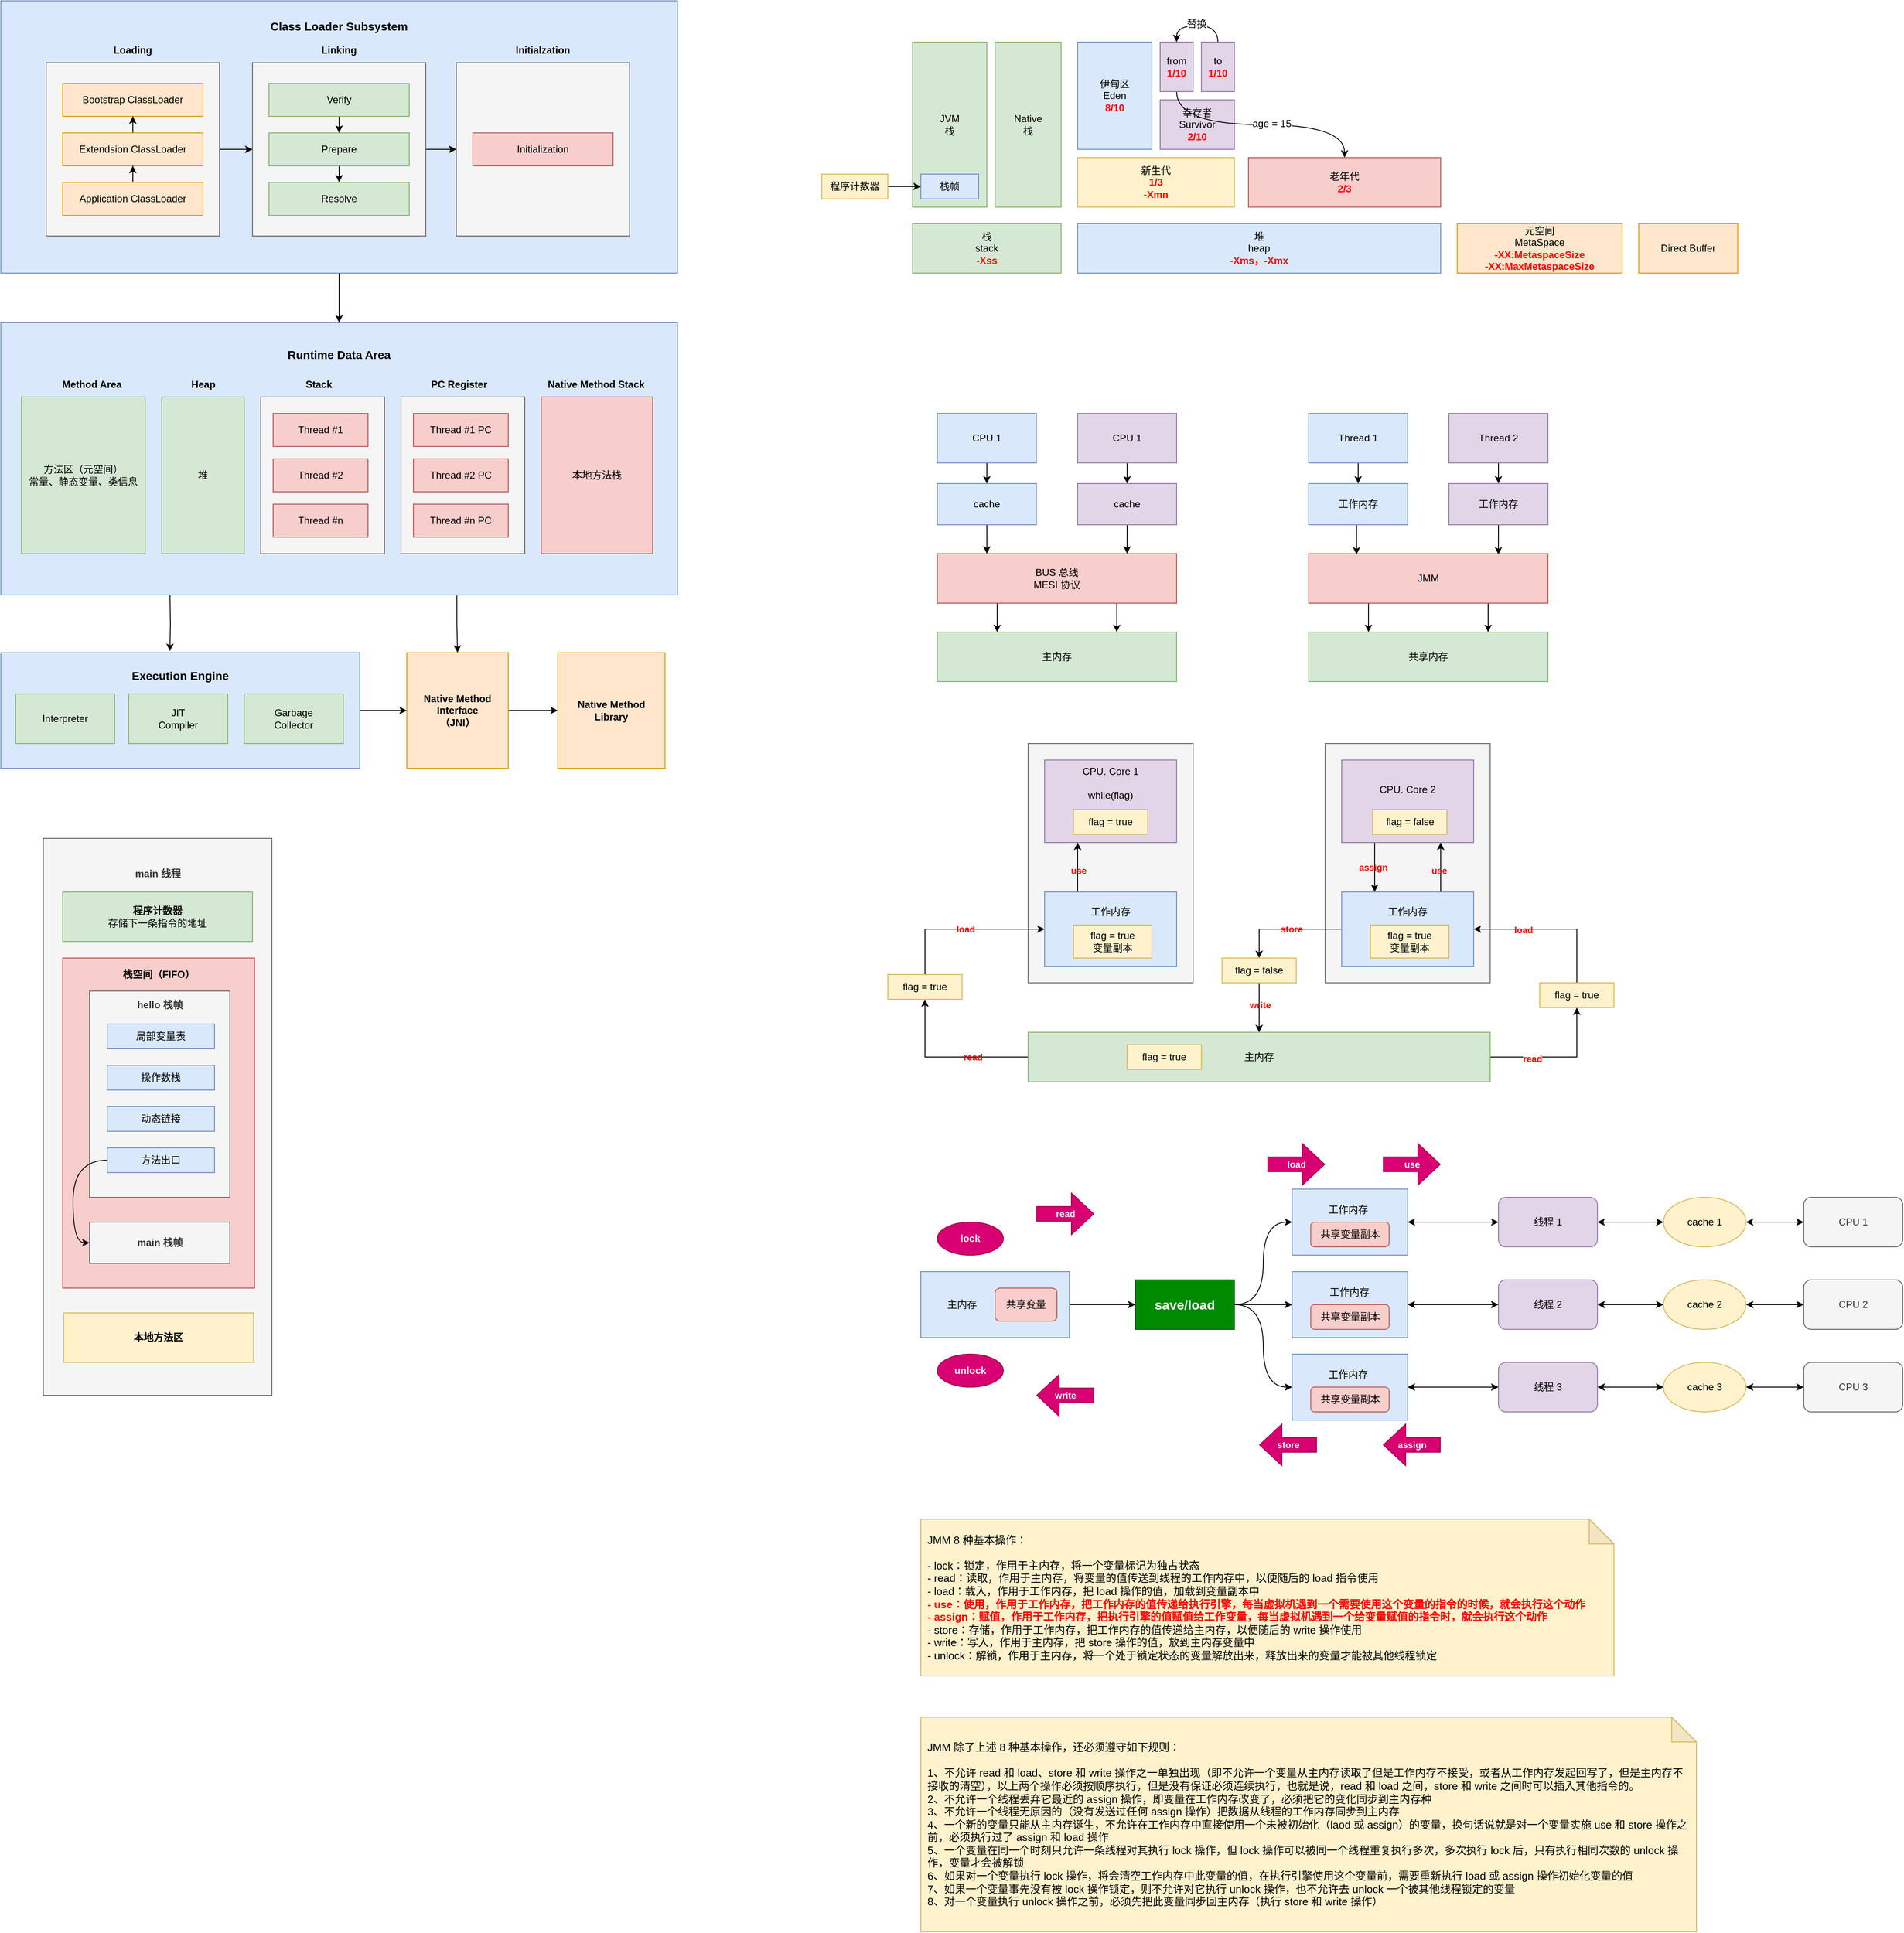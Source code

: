 <mxfile version="20.6.2" type="github">
  <diagram id="U2mbdFIcwTZRsRQhMx0o" name="Page-1">
    <mxGraphModel dx="3049" dy="862" grid="1" gridSize="10" guides="1" tooltips="1" connect="1" arrows="1" fold="1" page="1" pageScale="1" pageWidth="827" pageHeight="1169" math="0" shadow="0">
      <root>
        <mxCell id="0" />
        <mxCell id="1" parent="0" />
        <mxCell id="20GQ-8Ys5rRbFLzKuM8y-53" style="edgeStyle=orthogonalEdgeStyle;rounded=0;orthogonalLoop=1;jettySize=auto;html=1;exitX=1;exitY=0.5;exitDx=0;exitDy=0;fontSize=12;fontColor=#000000;" parent="1" source="20GQ-8Ys5rRbFLzKuM8y-49" target="20GQ-8Ys5rRbFLzKuM8y-51" edge="1">
          <mxGeometry relative="1" as="geometry" />
        </mxCell>
        <mxCell id="20GQ-8Ys5rRbFLzKuM8y-49" value="&lt;b&gt;&lt;font style=&quot;font-size: 14px;&quot;&gt;Execution Engine&lt;br&gt;&lt;br&gt;&lt;br&gt;&lt;br&gt;&lt;br&gt;&lt;br&gt;&lt;/font&gt;&lt;/b&gt;" style="rounded=0;whiteSpace=wrap;html=1;shadow=0;labelBackgroundColor=none;fontSize=12;fillColor=#dae8fc;strokeColor=#6c8ebf;" parent="1" vertex="1">
          <mxGeometry x="-965" y="890" width="435" height="140" as="geometry" />
        </mxCell>
        <mxCell id="20GQ-8Ys5rRbFLzKuM8y-50" style="edgeStyle=orthogonalEdgeStyle;rounded=0;orthogonalLoop=1;jettySize=auto;html=1;entryX=0.471;entryY=-0.014;entryDx=0;entryDy=0;fontSize=12;fontColor=#000000;entryPerimeter=0;" parent="1" target="20GQ-8Ys5rRbFLzKuM8y-49" edge="1">
          <mxGeometry relative="1" as="geometry">
            <mxPoint x="-760" y="820" as="sourcePoint" />
          </mxGeometry>
        </mxCell>
        <mxCell id="20GQ-8Ys5rRbFLzKuM8y-55" style="edgeStyle=orthogonalEdgeStyle;rounded=0;orthogonalLoop=1;jettySize=auto;html=1;fontSize=12;fontColor=#000000;exitX=0.674;exitY=1.002;exitDx=0;exitDy=0;exitPerimeter=0;" parent="1" source="20GQ-8Ys5rRbFLzKuM8y-43" target="20GQ-8Ys5rRbFLzKuM8y-51" edge="1">
          <mxGeometry relative="1" as="geometry">
            <mxPoint x="-410" y="820" as="sourcePoint" />
          </mxGeometry>
        </mxCell>
        <mxCell id="20GQ-8Ys5rRbFLzKuM8y-43" value="&lt;b&gt;&lt;font style=&quot;font-size: 14px;&quot;&gt;Runtime Data Area&lt;br&gt;&lt;br&gt;&lt;br&gt;&lt;br&gt;&lt;br&gt;&lt;br&gt;&lt;br&gt;&lt;br&gt;&lt;br&gt;&lt;br&gt;&lt;br&gt;&lt;br&gt;&lt;br&gt;&lt;br&gt;&lt;br&gt;&lt;br&gt;&lt;/font&gt;&lt;/b&gt;" style="rounded=0;whiteSpace=wrap;html=1;shadow=0;labelBackgroundColor=none;fontSize=12;fillColor=#dae8fc;strokeColor=#6c8ebf;" parent="1" vertex="1">
          <mxGeometry x="-965" y="490" width="820" height="330" as="geometry" />
        </mxCell>
        <mxCell id="20GQ-8Ys5rRbFLzKuM8y-44" style="edgeStyle=orthogonalEdgeStyle;rounded=0;orthogonalLoop=1;jettySize=auto;html=1;exitX=0.5;exitY=1;exitDx=0;exitDy=0;entryX=0.5;entryY=0;entryDx=0;entryDy=0;fontSize=12;fontColor=#000000;" parent="1" source="20GQ-8Ys5rRbFLzKuM8y-28" target="20GQ-8Ys5rRbFLzKuM8y-43" edge="1">
          <mxGeometry relative="1" as="geometry" />
        </mxCell>
        <mxCell id="20GQ-8Ys5rRbFLzKuM8y-28" value="&lt;b&gt;&lt;font style=&quot;font-size: 14px;&quot;&gt;Class Loader Subsystem&lt;br&gt;&lt;br&gt;&lt;br&gt;&lt;br&gt;&lt;br&gt;&lt;br&gt;&lt;br&gt;&lt;br&gt;&lt;br&gt;&lt;br&gt;&lt;br&gt;&lt;br&gt;&lt;br&gt;&lt;br&gt;&lt;br&gt;&lt;br&gt;&lt;br&gt;&lt;/font&gt;&lt;/b&gt;" style="rounded=0;whiteSpace=wrap;html=1;shadow=0;labelBackgroundColor=none;fontSize=12;fillColor=#dae8fc;strokeColor=#6c8ebf;" parent="1" vertex="1">
          <mxGeometry x="-965" y="100" width="820" height="330" as="geometry" />
        </mxCell>
        <mxCell id="20GQ-8Ys5rRbFLzKuM8y-21" value="" style="rounded=0;whiteSpace=wrap;html=1;labelBackgroundColor=none;fontSize=12;fillColor=#f5f5f5;fontColor=#333333;strokeColor=#666666;" parent="1" vertex="1">
          <mxGeometry x="-413" y="175" width="210" height="210" as="geometry" />
        </mxCell>
        <mxCell id="20GQ-8Ys5rRbFLzKuM8y-23" style="edgeStyle=orthogonalEdgeStyle;rounded=0;orthogonalLoop=1;jettySize=auto;html=1;exitX=1;exitY=0.5;exitDx=0;exitDy=0;fontSize=12;fontColor=#000000;" parent="1" source="20GQ-8Ys5rRbFLzKuM8y-20" target="20GQ-8Ys5rRbFLzKuM8y-21" edge="1">
          <mxGeometry relative="1" as="geometry" />
        </mxCell>
        <mxCell id="20GQ-8Ys5rRbFLzKuM8y-20" value="" style="rounded=0;whiteSpace=wrap;html=1;labelBackgroundColor=none;fontSize=12;fillColor=#f5f5f5;fontColor=#333333;strokeColor=#666666;" parent="1" vertex="1">
          <mxGeometry x="-660" y="175" width="210" height="210" as="geometry" />
        </mxCell>
        <mxCell id="20GQ-8Ys5rRbFLzKuM8y-22" style="edgeStyle=orthogonalEdgeStyle;rounded=0;orthogonalLoop=1;jettySize=auto;html=1;exitX=1;exitY=0.5;exitDx=0;exitDy=0;entryX=0;entryY=0.5;entryDx=0;entryDy=0;fontSize=12;fontColor=#000000;" parent="1" source="20GQ-8Ys5rRbFLzKuM8y-19" target="20GQ-8Ys5rRbFLzKuM8y-20" edge="1">
          <mxGeometry relative="1" as="geometry" />
        </mxCell>
        <mxCell id="20GQ-8Ys5rRbFLzKuM8y-19" value="L" style="rounded=0;whiteSpace=wrap;html=1;labelBackgroundColor=none;fontSize=12;fillColor=#f5f5f5;fontColor=#333333;strokeColor=#666666;" parent="1" vertex="1">
          <mxGeometry x="-910" y="175" width="210" height="210" as="geometry" />
        </mxCell>
        <mxCell id="Xb918L0yOFp29Q5SgB93-2" value="栈&lt;br&gt;stack&lt;br&gt;&lt;b&gt;&lt;font color=&quot;#ff0000&quot;&gt;-Xss&lt;/font&gt;&lt;/b&gt;" style="rounded=0;whiteSpace=wrap;html=1;fillColor=#d5e8d4;strokeColor=#82b366;" parent="1" vertex="1">
          <mxGeometry x="140" y="370" width="180" height="60" as="geometry" />
        </mxCell>
        <mxCell id="Xb918L0yOFp29Q5SgB93-3" value="堆&lt;br&gt;heap&lt;br&gt;&lt;b&gt;&lt;font color=&quot;#ff0000&quot;&gt;-Xms，-Xmx&lt;/font&gt;&lt;/b&gt;" style="rounded=0;whiteSpace=wrap;html=1;fillColor=#dae8fc;strokeColor=#6c8ebf;" parent="1" vertex="1">
          <mxGeometry x="340" y="370" width="440" height="60" as="geometry" />
        </mxCell>
        <mxCell id="Xb918L0yOFp29Q5SgB93-4" value="JVM&lt;br&gt;栈" style="rounded=0;whiteSpace=wrap;html=1;fillColor=#d5e8d4;strokeColor=#82b366;" parent="1" vertex="1">
          <mxGeometry x="140" y="150" width="90" height="200" as="geometry" />
        </mxCell>
        <mxCell id="Xb918L0yOFp29Q5SgB93-5" value="Native&lt;br&gt;栈" style="rounded=0;whiteSpace=wrap;html=1;fillColor=#d5e8d4;strokeColor=#82b366;" parent="1" vertex="1">
          <mxGeometry x="240" y="150" width="80" height="200" as="geometry" />
        </mxCell>
        <mxCell id="Xb918L0yOFp29Q5SgB93-7" value="栈帧" style="rounded=0;whiteSpace=wrap;html=1;fillColor=#dae8fc;strokeColor=#6c8ebf;" parent="1" vertex="1">
          <mxGeometry x="150" y="310" width="70" height="30" as="geometry" />
        </mxCell>
        <mxCell id="Xb918L0yOFp29Q5SgB93-9" style="edgeStyle=orthogonalEdgeStyle;rounded=0;orthogonalLoop=1;jettySize=auto;html=1;exitX=1;exitY=0.5;exitDx=0;exitDy=0;entryX=0;entryY=0.5;entryDx=0;entryDy=0;" parent="1" source="Xb918L0yOFp29Q5SgB93-8" target="Xb918L0yOFp29Q5SgB93-7" edge="1">
          <mxGeometry relative="1" as="geometry" />
        </mxCell>
        <mxCell id="Xb918L0yOFp29Q5SgB93-8" value="程序计数器" style="rounded=0;whiteSpace=wrap;html=1;fillColor=#fff2cc;strokeColor=#d6b656;" parent="1" vertex="1">
          <mxGeometry x="30" y="310" width="80" height="30" as="geometry" />
        </mxCell>
        <mxCell id="Xb918L0yOFp29Q5SgB93-10" value="元空间&lt;br&gt;MetaSpace&lt;br&gt;&lt;b&gt;&lt;font color=&quot;#ff0000&quot;&gt;-XX:MetaspaceSize&lt;br&gt;-XX:MaxMetaspaceSize&lt;/font&gt;&lt;/b&gt;" style="rounded=0;whiteSpace=wrap;html=1;fillColor=#ffe6cc;strokeColor=#d79b00;" parent="1" vertex="1">
          <mxGeometry x="800" y="370" width="200" height="60" as="geometry" />
        </mxCell>
        <mxCell id="Xb918L0yOFp29Q5SgB93-11" value="Direct Buffer" style="rounded=0;whiteSpace=wrap;html=1;fillColor=#ffe6cc;strokeColor=#d79b00;" parent="1" vertex="1">
          <mxGeometry x="1020" y="370" width="120" height="60" as="geometry" />
        </mxCell>
        <mxCell id="Xb918L0yOFp29Q5SgB93-12" value="新生代&lt;br&gt;&lt;b&gt;&lt;font color=&quot;#ff0000&quot;&gt;1/3&lt;br&gt;-Xmn&lt;br&gt;&lt;/font&gt;&lt;/b&gt;" style="rounded=0;whiteSpace=wrap;html=1;fillColor=#fff2cc;strokeColor=#d6b656;" parent="1" vertex="1">
          <mxGeometry x="340" y="290" width="190" height="60" as="geometry" />
        </mxCell>
        <mxCell id="Xb918L0yOFp29Q5SgB93-13" value="老年代&lt;br&gt;&lt;b&gt;&lt;font color=&quot;#ff0000&quot;&gt;2/3&lt;/font&gt;&lt;/b&gt;" style="rounded=0;whiteSpace=wrap;html=1;fillColor=#f8cecc;strokeColor=#b85450;" parent="1" vertex="1">
          <mxGeometry x="547" y="290" width="233" height="60" as="geometry" />
        </mxCell>
        <mxCell id="Xb918L0yOFp29Q5SgB93-14" value="伊甸区&lt;br&gt;Eden&lt;br&gt;&lt;b&gt;&lt;font color=&quot;#ff0000&quot;&gt;8/10&lt;/font&gt;&lt;/b&gt;" style="rounded=0;whiteSpace=wrap;html=1;fillColor=#dae8fc;strokeColor=#6c8ebf;" parent="1" vertex="1">
          <mxGeometry x="340" y="150" width="90" height="130" as="geometry" />
        </mxCell>
        <mxCell id="Xb918L0yOFp29Q5SgB93-15" value="幸存者&lt;br&gt;Survivor&lt;br&gt;&lt;b&gt;&lt;font color=&quot;#ff0000&quot;&gt;2/10&lt;/font&gt;&lt;/b&gt;" style="rounded=0;whiteSpace=wrap;html=1;fillColor=#e1d5e7;strokeColor=#9673a6;" parent="1" vertex="1">
          <mxGeometry x="440" y="220" width="90" height="60" as="geometry" />
        </mxCell>
        <mxCell id="20GQ-8Ys5rRbFLzKuM8y-58" style="edgeStyle=orthogonalEdgeStyle;rounded=0;orthogonalLoop=1;jettySize=auto;html=1;exitX=0.5;exitY=1;exitDx=0;exitDy=0;fontSize=12;fontColor=#000000;curved=1;" parent="1" source="Xb918L0yOFp29Q5SgB93-18" target="Xb918L0yOFp29Q5SgB93-13" edge="1">
          <mxGeometry relative="1" as="geometry" />
        </mxCell>
        <mxCell id="20GQ-8Ys5rRbFLzKuM8y-59" value="age = 15" style="edgeLabel;html=1;align=center;verticalAlign=middle;resizable=0;points=[];fontSize=12;fontColor=#000000;" parent="20GQ-8Ys5rRbFLzKuM8y-58" vertex="1" connectable="0">
          <mxGeometry x="0.095" y="1" relative="1" as="geometry">
            <mxPoint as="offset" />
          </mxGeometry>
        </mxCell>
        <mxCell id="Xb918L0yOFp29Q5SgB93-18" value="from&lt;br&gt;&lt;b&gt;&lt;font color=&quot;#ff0000&quot;&gt;1/10&lt;/font&gt;&lt;/b&gt;" style="rounded=0;whiteSpace=wrap;html=1;fillColor=#e1d5e7;strokeColor=#9673a6;" parent="1" vertex="1">
          <mxGeometry x="440" y="150" width="40" height="60" as="geometry" />
        </mxCell>
        <mxCell id="20GQ-8Ys5rRbFLzKuM8y-56" style="edgeStyle=orthogonalEdgeStyle;rounded=0;orthogonalLoop=1;jettySize=auto;html=1;exitX=0.5;exitY=0;exitDx=0;exitDy=0;entryX=0.5;entryY=0;entryDx=0;entryDy=0;fontSize=12;fontColor=#000000;curved=1;" parent="1" source="Xb918L0yOFp29Q5SgB93-19" target="Xb918L0yOFp29Q5SgB93-18" edge="1">
          <mxGeometry relative="1" as="geometry" />
        </mxCell>
        <mxCell id="20GQ-8Ys5rRbFLzKuM8y-57" value="替换" style="edgeLabel;html=1;align=center;verticalAlign=middle;resizable=0;points=[];fontSize=12;fontColor=#000000;" parent="20GQ-8Ys5rRbFLzKuM8y-56" vertex="1" connectable="0">
          <mxGeometry x="0.034" y="-2" relative="1" as="geometry">
            <mxPoint as="offset" />
          </mxGeometry>
        </mxCell>
        <mxCell id="Xb918L0yOFp29Q5SgB93-19" value="to&lt;br&gt;&lt;b&gt;&lt;font color=&quot;#ff0000&quot;&gt;1/10&lt;/font&gt;&lt;/b&gt;" style="rounded=0;whiteSpace=wrap;html=1;fillColor=#e1d5e7;strokeColor=#9673a6;" parent="1" vertex="1">
          <mxGeometry x="490" y="150" width="40" height="60" as="geometry" />
        </mxCell>
        <mxCell id="Qc0U8ui9A_1nA_hGlVjU-1" value="主内存" style="rounded=0;whiteSpace=wrap;html=1;fillColor=#d5e8d4;strokeColor=#82b366;" parent="1" vertex="1">
          <mxGeometry x="170" y="865" width="290" height="60" as="geometry" />
        </mxCell>
        <mxCell id="f3afOq_tZv7Hl5zE_q9m-5" style="edgeStyle=orthogonalEdgeStyle;rounded=0;orthogonalLoop=1;jettySize=auto;html=1;exitX=0.25;exitY=1;exitDx=0;exitDy=0;entryX=0.25;entryY=0;entryDx=0;entryDy=0;" edge="1" parent="1" source="Qc0U8ui9A_1nA_hGlVjU-2" target="Qc0U8ui9A_1nA_hGlVjU-1">
          <mxGeometry relative="1" as="geometry" />
        </mxCell>
        <mxCell id="f3afOq_tZv7Hl5zE_q9m-6" style="edgeStyle=orthogonalEdgeStyle;rounded=0;orthogonalLoop=1;jettySize=auto;html=1;exitX=0.75;exitY=1;exitDx=0;exitDy=0;entryX=0.75;entryY=0;entryDx=0;entryDy=0;" edge="1" parent="1" source="Qc0U8ui9A_1nA_hGlVjU-2" target="Qc0U8ui9A_1nA_hGlVjU-1">
          <mxGeometry relative="1" as="geometry" />
        </mxCell>
        <mxCell id="Qc0U8ui9A_1nA_hGlVjU-2" value="BUS 总线&lt;br&gt;MESI 协议" style="rounded=0;whiteSpace=wrap;html=1;fillColor=#f8cecc;strokeColor=#b85450;" parent="1" vertex="1">
          <mxGeometry x="170" y="770" width="290" height="60" as="geometry" />
        </mxCell>
        <mxCell id="f3afOq_tZv7Hl5zE_q9m-3" style="edgeStyle=orthogonalEdgeStyle;rounded=0;orthogonalLoop=1;jettySize=auto;html=1;exitX=0.5;exitY=1;exitDx=0;exitDy=0;entryX=0.207;entryY=0;entryDx=0;entryDy=0;entryPerimeter=0;" edge="1" parent="1" source="Qc0U8ui9A_1nA_hGlVjU-4" target="Qc0U8ui9A_1nA_hGlVjU-2">
          <mxGeometry relative="1" as="geometry" />
        </mxCell>
        <mxCell id="Qc0U8ui9A_1nA_hGlVjU-4" value="cache" style="rounded=0;whiteSpace=wrap;html=1;fillColor=#dae8fc;strokeColor=#6c8ebf;" parent="1" vertex="1">
          <mxGeometry x="170" y="685" width="120" height="50" as="geometry" />
        </mxCell>
        <mxCell id="f3afOq_tZv7Hl5zE_q9m-4" style="edgeStyle=orthogonalEdgeStyle;rounded=0;orthogonalLoop=1;jettySize=auto;html=1;exitX=0.5;exitY=1;exitDx=0;exitDy=0;entryX=0.793;entryY=0;entryDx=0;entryDy=0;entryPerimeter=0;" edge="1" parent="1" source="Qc0U8ui9A_1nA_hGlVjU-5" target="Qc0U8ui9A_1nA_hGlVjU-2">
          <mxGeometry relative="1" as="geometry" />
        </mxCell>
        <mxCell id="Qc0U8ui9A_1nA_hGlVjU-5" value="cache" style="rounded=0;whiteSpace=wrap;html=1;fillColor=#e1d5e7;strokeColor=#9673a6;" parent="1" vertex="1">
          <mxGeometry x="340" y="685" width="120" height="50" as="geometry" />
        </mxCell>
        <mxCell id="f3afOq_tZv7Hl5zE_q9m-1" style="edgeStyle=orthogonalEdgeStyle;rounded=0;orthogonalLoop=1;jettySize=auto;html=1;exitX=0.5;exitY=1;exitDx=0;exitDy=0;entryX=0.5;entryY=0;entryDx=0;entryDy=0;" edge="1" parent="1" source="Qc0U8ui9A_1nA_hGlVjU-6" target="Qc0U8ui9A_1nA_hGlVjU-4">
          <mxGeometry relative="1" as="geometry" />
        </mxCell>
        <mxCell id="Qc0U8ui9A_1nA_hGlVjU-6" value="CPU 1" style="rounded=0;whiteSpace=wrap;html=1;fillColor=#dae8fc;strokeColor=#6c8ebf;" parent="1" vertex="1">
          <mxGeometry x="170" y="600" width="120" height="60" as="geometry" />
        </mxCell>
        <mxCell id="f3afOq_tZv7Hl5zE_q9m-2" style="edgeStyle=orthogonalEdgeStyle;rounded=0;orthogonalLoop=1;jettySize=auto;html=1;exitX=0.5;exitY=1;exitDx=0;exitDy=0;entryX=0.5;entryY=0;entryDx=0;entryDy=0;" edge="1" parent="1" source="Qc0U8ui9A_1nA_hGlVjU-7" target="Qc0U8ui9A_1nA_hGlVjU-5">
          <mxGeometry relative="1" as="geometry" />
        </mxCell>
        <mxCell id="Qc0U8ui9A_1nA_hGlVjU-7" value="CPU 1" style="rounded=0;whiteSpace=wrap;html=1;fillColor=#e1d5e7;strokeColor=#9673a6;" parent="1" vertex="1">
          <mxGeometry x="340" y="600" width="120" height="60" as="geometry" />
        </mxCell>
        <mxCell id="Qc0U8ui9A_1nA_hGlVjU-8" value="共享内存" style="rounded=0;whiteSpace=wrap;html=1;fillColor=#d5e8d4;strokeColor=#82b366;" parent="1" vertex="1">
          <mxGeometry x="620" y="865" width="290" height="60" as="geometry" />
        </mxCell>
        <mxCell id="f3afOq_tZv7Hl5zE_q9m-11" style="edgeStyle=orthogonalEdgeStyle;rounded=0;orthogonalLoop=1;jettySize=auto;html=1;exitX=0.25;exitY=1;exitDx=0;exitDy=0;entryX=0.25;entryY=0;entryDx=0;entryDy=0;" edge="1" parent="1" source="Qc0U8ui9A_1nA_hGlVjU-9" target="Qc0U8ui9A_1nA_hGlVjU-8">
          <mxGeometry relative="1" as="geometry" />
        </mxCell>
        <mxCell id="f3afOq_tZv7Hl5zE_q9m-12" style="edgeStyle=orthogonalEdgeStyle;rounded=0;orthogonalLoop=1;jettySize=auto;html=1;exitX=0.75;exitY=1;exitDx=0;exitDy=0;entryX=0.75;entryY=0;entryDx=0;entryDy=0;" edge="1" parent="1" source="Qc0U8ui9A_1nA_hGlVjU-9" target="Qc0U8ui9A_1nA_hGlVjU-8">
          <mxGeometry relative="1" as="geometry" />
        </mxCell>
        <mxCell id="Qc0U8ui9A_1nA_hGlVjU-9" value="JMM" style="rounded=0;whiteSpace=wrap;html=1;fillColor=#f8cecc;strokeColor=#b85450;" parent="1" vertex="1">
          <mxGeometry x="620" y="770" width="290" height="60" as="geometry" />
        </mxCell>
        <mxCell id="f3afOq_tZv7Hl5zE_q9m-8" style="edgeStyle=orthogonalEdgeStyle;rounded=0;orthogonalLoop=1;jettySize=auto;html=1;exitX=0.5;exitY=1;exitDx=0;exitDy=0;entryX=0.2;entryY=0.017;entryDx=0;entryDy=0;entryPerimeter=0;" edge="1" parent="1" source="Qc0U8ui9A_1nA_hGlVjU-10" target="Qc0U8ui9A_1nA_hGlVjU-9">
          <mxGeometry relative="1" as="geometry" />
        </mxCell>
        <mxCell id="Qc0U8ui9A_1nA_hGlVjU-10" value="工作内存" style="rounded=0;whiteSpace=wrap;html=1;fillColor=#dae8fc;strokeColor=#6c8ebf;" parent="1" vertex="1">
          <mxGeometry x="620" y="685" width="120" height="50" as="geometry" />
        </mxCell>
        <mxCell id="f3afOq_tZv7Hl5zE_q9m-10" style="edgeStyle=orthogonalEdgeStyle;rounded=0;orthogonalLoop=1;jettySize=auto;html=1;exitX=0.5;exitY=1;exitDx=0;exitDy=0;entryX=0.793;entryY=0.017;entryDx=0;entryDy=0;entryPerimeter=0;" edge="1" parent="1" source="Qc0U8ui9A_1nA_hGlVjU-11" target="Qc0U8ui9A_1nA_hGlVjU-9">
          <mxGeometry relative="1" as="geometry" />
        </mxCell>
        <mxCell id="Qc0U8ui9A_1nA_hGlVjU-11" value="工作内存" style="rounded=0;whiteSpace=wrap;html=1;fillColor=#e1d5e7;strokeColor=#9673a6;" parent="1" vertex="1">
          <mxGeometry x="790" y="685" width="120" height="50" as="geometry" />
        </mxCell>
        <mxCell id="f3afOq_tZv7Hl5zE_q9m-7" style="edgeStyle=orthogonalEdgeStyle;rounded=0;orthogonalLoop=1;jettySize=auto;html=1;exitX=0.5;exitY=1;exitDx=0;exitDy=0;entryX=0.5;entryY=0;entryDx=0;entryDy=0;" edge="1" parent="1" source="Qc0U8ui9A_1nA_hGlVjU-12" target="Qc0U8ui9A_1nA_hGlVjU-10">
          <mxGeometry relative="1" as="geometry" />
        </mxCell>
        <mxCell id="Qc0U8ui9A_1nA_hGlVjU-12" value="Thread 1" style="rounded=0;whiteSpace=wrap;html=1;fillColor=#dae8fc;strokeColor=#6c8ebf;" parent="1" vertex="1">
          <mxGeometry x="620" y="600" width="120" height="60" as="geometry" />
        </mxCell>
        <mxCell id="f3afOq_tZv7Hl5zE_q9m-9" style="edgeStyle=orthogonalEdgeStyle;rounded=0;orthogonalLoop=1;jettySize=auto;html=1;exitX=0.5;exitY=1;exitDx=0;exitDy=0;entryX=0.5;entryY=0;entryDx=0;entryDy=0;" edge="1" parent="1" source="Qc0U8ui9A_1nA_hGlVjU-13" target="Qc0U8ui9A_1nA_hGlVjU-11">
          <mxGeometry relative="1" as="geometry" />
        </mxCell>
        <mxCell id="Qc0U8ui9A_1nA_hGlVjU-13" value="Thread 2" style="rounded=0;whiteSpace=wrap;html=1;fillColor=#e1d5e7;strokeColor=#9673a6;" parent="1" vertex="1">
          <mxGeometry x="790" y="600" width="120" height="60" as="geometry" />
        </mxCell>
        <mxCell id="Qc0U8ui9A_1nA_hGlVjU-65" value="&lt;div class=&quot;mind-clipboard&quot; style=&quot;font-size: 13px;&quot;&gt;&lt;div style=&quot;font-size: 13px;&quot;&gt;JMM 8 种基本操作：&lt;/div&gt;&lt;div style=&quot;font-size: 13px;&quot;&gt;&lt;br style=&quot;font-size: 13px;&quot;&gt;&lt;/div&gt;- lock：锁定，作用于主内存，将一个变量标记为独占状态&lt;div style=&quot;font-size: 13px;&quot;&gt;- read：读取，作用于主内存，将变量的值传送到线程的工作内存中，以便随后的 load 指令使用&lt;/div&gt;&lt;div style=&quot;font-size: 13px;&quot;&gt;- load：载入，作用于工作内存，把 load 操作的值，加载到变量副本中&lt;/div&gt;&lt;div style=&quot;font-size: 13px;&quot;&gt;&lt;b&gt;&lt;font color=&quot;#ff0000&quot;&gt;- use：使用，作用于工作内存，把工作内存的值传递给执行引擎，每当虚拟机遇到一个需要使用这个变量的指令的时候，就会执行这个动作&lt;/font&gt;&lt;/b&gt;&lt;/div&gt;&lt;div style=&quot;font-size: 13px;&quot;&gt;&lt;b&gt;&lt;font color=&quot;#ff0000&quot;&gt;- assign：赋值，作用于工作内存，把执行引擎的值赋值给工作变量，每当虚拟机遇到一个给变量赋值的指令时，就会执行这个动作&lt;/font&gt;&lt;/b&gt;&lt;/div&gt;&lt;div style=&quot;font-size: 13px;&quot;&gt;- store：存储，作用于工作内存，把工作内存的值传递给主内存，以便随后的 write 操作使用&lt;/div&gt;&lt;div style=&quot;font-size: 13px;&quot;&gt;- write：写入，作用于主内存，把 store 操作的值，放到主内存变量中&lt;/div&gt;&lt;div style=&quot;font-size: 13px;&quot;&gt;- unlock：解锁，作用于主内存，将一个处于锁定状态的变量解放出来，释放出来的变量才能被其他线程锁定&lt;/div&gt;&lt;/div&gt;" style="shape=note;whiteSpace=wrap;html=1;backgroundOutline=1;darkOpacity=0.05;shadow=0;fontFamily=Helvetica;fillColor=#fff2cc;strokeColor=#d6b656;align=left;spacing=8;fontSize=13;" parent="1" vertex="1">
          <mxGeometry x="150" y="1940" width="840" height="190" as="geometry" />
        </mxCell>
        <mxCell id="Qc0U8ui9A_1nA_hGlVjU-66" value="&lt;div class=&quot;mind-clipboard&quot; style=&quot;font-size: 13px;&quot;&gt;JMM 除了上述 8 种基本操作，还必须遵守如下规则：&lt;div style=&quot;font-size: 13px;&quot;&gt;&lt;br style=&quot;font-size: 13px;&quot;&gt;&lt;/div&gt;&lt;div style=&quot;font-size: 13px;&quot;&gt;1、不允许 read 和 load、store 和 write 操作之一单独出现（即不允许一个变量从主内存读取了但是工作内存不接受，或者从工作内存发起回写了，但是主内存不接收的清空），以上两个操作必须按顺序执行，但是没有保证必须连续执行，也就是说，read 和 load 之间，store 和 write 之间时可以插入其他指令的。&lt;/div&gt;&lt;div style=&quot;font-size: 13px;&quot;&gt;2、不允许一个线程丢弃它最近的 assign 操作，即变量在工作内存改变了，必须把它的变化同步到主内存种&lt;/div&gt;&lt;div style=&quot;font-size: 13px;&quot;&gt;3、不允许一个线程无原因的（没有发送过任何 assign 操作）把数据从线程的工作内存同步到主内存&lt;/div&gt;&lt;div style=&quot;font-size: 13px;&quot;&gt;4、一个新的变量只能从主内存诞生，不允许在工作内存中直接使用一个未被初始化（laod 或 assign）的变量，换句话说就是对一个变量实施 use 和 store 操作之前，必须执行过了 assign 和 load 操作&lt;/div&gt;&lt;div style=&quot;font-size: 13px;&quot;&gt;5、一个变量在同一个时刻只允许一条线程对其执行 lock 操作，但 lock 操作可以被同一个线程重复执行多次，多次执行 lock 后，只有执行相同次数的 unlock 操作，变量才会被解锁&lt;/div&gt;&lt;div style=&quot;font-size: 13px;&quot;&gt;6、如果对一个变量执行 lock 操作，将会清空工作内存中此变量的值，在执行引擎使用这个变量前，需要重新执行 load 或 assign 操作初始化变量的值&lt;/div&gt;&lt;div style=&quot;font-size: 13px;&quot;&gt;7、如果一个变量事先没有被 lock 操作锁定，则不允许对它执行 unlock 操作，也不允许去 unlock 一个被其他线程锁定的变量&lt;/div&gt;&lt;div style=&quot;font-size: 13px;&quot;&gt;8、对一个变量执行 unlock 操作之前，必须先把此变量同步回主内存（执行 store 和 write 操作）&lt;/div&gt;&lt;/div&gt;" style="shape=note;whiteSpace=wrap;html=1;backgroundOutline=1;darkOpacity=0.05;shadow=0;fontFamily=Helvetica;align=left;spacing=8;fillColor=#fff2cc;strokeColor=#d6b656;fontSize=13;" parent="1" vertex="1">
          <mxGeometry x="150" y="2180" width="940" height="260" as="geometry" />
        </mxCell>
        <mxCell id="Qc0U8ui9A_1nA_hGlVjU-112" style="edgeStyle=orthogonalEdgeStyle;rounded=0;orthogonalLoop=1;jettySize=auto;html=1;exitX=0;exitY=0.5;exitDx=0;exitDy=0;fontFamily=Helvetica;fontColor=#000000;entryX=0.5;entryY=1;entryDx=0;entryDy=0;" parent="1" source="Qc0U8ui9A_1nA_hGlVjU-94" target="Qc0U8ui9A_1nA_hGlVjU-113" edge="1">
          <mxGeometry relative="1" as="geometry">
            <mxPoint x="150" y="1330" as="targetPoint" />
          </mxGeometry>
        </mxCell>
        <mxCell id="Qc0U8ui9A_1nA_hGlVjU-115" value="read" style="edgeLabel;html=1;align=center;verticalAlign=middle;resizable=0;points=[];fontFamily=Helvetica;fontColor=#FF0000;fontStyle=1;labelBackgroundColor=none;" parent="Qc0U8ui9A_1nA_hGlVjU-112" vertex="1" connectable="0">
          <mxGeometry x="-0.313" relative="1" as="geometry">
            <mxPoint as="offset" />
          </mxGeometry>
        </mxCell>
        <mxCell id="Qc0U8ui9A_1nA_hGlVjU-128" value="" style="edgeStyle=orthogonalEdgeStyle;rounded=0;orthogonalLoop=1;jettySize=auto;html=1;exitX=1;exitY=0.5;exitDx=0;exitDy=0;entryX=0.5;entryY=1;entryDx=0;entryDy=0;fontFamily=Helvetica;fontColor=#000000;" parent="1" source="Qc0U8ui9A_1nA_hGlVjU-94" target="Qc0U8ui9A_1nA_hGlVjU-127" edge="1">
          <mxGeometry x="-0.394" relative="1" as="geometry">
            <mxPoint as="offset" />
          </mxGeometry>
        </mxCell>
        <mxCell id="Qc0U8ui9A_1nA_hGlVjU-145" value="read" style="edgeLabel;html=1;align=center;verticalAlign=middle;resizable=0;points=[];fontFamily=Helvetica;fontColor=#FF0000;fontStyle=1" parent="Qc0U8ui9A_1nA_hGlVjU-128" vertex="1" connectable="0">
          <mxGeometry x="-0.382" y="-2" relative="1" as="geometry">
            <mxPoint as="offset" />
          </mxGeometry>
        </mxCell>
        <mxCell id="Qc0U8ui9A_1nA_hGlVjU-94" value="主内存" style="rounded=0;whiteSpace=wrap;html=1;fillColor=#d5e8d4;strokeColor=#82b366;" parent="1" vertex="1">
          <mxGeometry x="280" y="1350" width="560" height="60" as="geometry" />
        </mxCell>
        <mxCell id="Qc0U8ui9A_1nA_hGlVjU-107" value="" style="rounded=0;whiteSpace=wrap;html=1;shadow=0;fontFamily=Helvetica;fontColor=#333333;fillColor=#f5f5f5;strokeColor=#666666;" parent="1" vertex="1">
          <mxGeometry x="280" y="1000" width="200" height="290" as="geometry" />
        </mxCell>
        <mxCell id="Qc0U8ui9A_1nA_hGlVjU-108" value="CPU. Core 1&lt;br&gt;&lt;br&gt;while(flag)&lt;br&gt;&lt;br&gt;&lt;br&gt;&lt;br&gt;" style="rounded=0;whiteSpace=wrap;html=1;shadow=0;fontFamily=Helvetica;fillColor=#e1d5e7;strokeColor=#9673a6;" parent="1" vertex="1">
          <mxGeometry x="300" y="1020" width="160" height="100" as="geometry" />
        </mxCell>
        <mxCell id="Qc0U8ui9A_1nA_hGlVjU-117" style="edgeStyle=orthogonalEdgeStyle;rounded=0;orthogonalLoop=1;jettySize=auto;html=1;exitX=0.25;exitY=0;exitDx=0;exitDy=0;entryX=0.25;entryY=1;entryDx=0;entryDy=0;fontFamily=Helvetica;fontColor=#000000;" parent="1" source="Qc0U8ui9A_1nA_hGlVjU-109" target="Qc0U8ui9A_1nA_hGlVjU-108" edge="1">
          <mxGeometry relative="1" as="geometry" />
        </mxCell>
        <mxCell id="Qc0U8ui9A_1nA_hGlVjU-118" value="use" style="edgeLabel;html=1;align=center;verticalAlign=middle;resizable=0;points=[];fontFamily=Helvetica;fontColor=#FF0000;fontStyle=1;labelBackgroundColor=none;" parent="Qc0U8ui9A_1nA_hGlVjU-117" vertex="1" connectable="0">
          <mxGeometry x="-0.133" y="-1" relative="1" as="geometry">
            <mxPoint as="offset" />
          </mxGeometry>
        </mxCell>
        <mxCell id="Qc0U8ui9A_1nA_hGlVjU-109" value="工作内存&lt;br&gt;&lt;br&gt;&lt;br&gt;&lt;br&gt;" style="rounded=0;whiteSpace=wrap;html=1;shadow=0;fontFamily=Helvetica;fillColor=#dae8fc;strokeColor=#6c8ebf;" parent="1" vertex="1">
          <mxGeometry x="300" y="1180" width="160" height="90" as="geometry" />
        </mxCell>
        <mxCell id="Qc0U8ui9A_1nA_hGlVjU-110" value="flag = true&lt;br&gt;变量副本" style="rounded=0;whiteSpace=wrap;html=1;shadow=0;fontFamily=Helvetica;fillColor=#fff2cc;strokeColor=#d6b656;" parent="1" vertex="1">
          <mxGeometry x="335" y="1220" width="95" height="40" as="geometry" />
        </mxCell>
        <mxCell id="Qc0U8ui9A_1nA_hGlVjU-111" value="flag = true" style="rounded=0;whiteSpace=wrap;html=1;shadow=0;fontFamily=Helvetica;fillColor=#fff2cc;strokeColor=#d6b656;" parent="1" vertex="1">
          <mxGeometry x="400" y="1365" width="90" height="30" as="geometry" />
        </mxCell>
        <mxCell id="Qc0U8ui9A_1nA_hGlVjU-114" style="edgeStyle=orthogonalEdgeStyle;rounded=0;orthogonalLoop=1;jettySize=auto;html=1;exitX=0.5;exitY=0;exitDx=0;exitDy=0;entryX=0;entryY=0.5;entryDx=0;entryDy=0;fontFamily=Helvetica;fontColor=#000000;" parent="1" source="Qc0U8ui9A_1nA_hGlVjU-113" target="Qc0U8ui9A_1nA_hGlVjU-109" edge="1">
          <mxGeometry relative="1" as="geometry" />
        </mxCell>
        <mxCell id="Qc0U8ui9A_1nA_hGlVjU-116" value="load" style="edgeLabel;html=1;align=center;verticalAlign=middle;resizable=0;points=[];fontFamily=Helvetica;fontColor=#FF0000;fontStyle=1;labelBackgroundColor=none;" parent="Qc0U8ui9A_1nA_hGlVjU-114" vertex="1" connectable="0">
          <mxGeometry x="0.04" relative="1" as="geometry">
            <mxPoint as="offset" />
          </mxGeometry>
        </mxCell>
        <mxCell id="Qc0U8ui9A_1nA_hGlVjU-113" value="flag = true" style="rounded=0;whiteSpace=wrap;html=1;shadow=0;fontFamily=Helvetica;fillColor=#fff2cc;strokeColor=#d6b656;" parent="1" vertex="1">
          <mxGeometry x="110" y="1280" width="90" height="30" as="geometry" />
        </mxCell>
        <mxCell id="Qc0U8ui9A_1nA_hGlVjU-119" value="flag = true" style="rounded=0;whiteSpace=wrap;html=1;shadow=0;fontFamily=Helvetica;fillColor=#fff2cc;strokeColor=#d6b656;" parent="1" vertex="1">
          <mxGeometry x="335" y="1080" width="90" height="30" as="geometry" />
        </mxCell>
        <mxCell id="Qc0U8ui9A_1nA_hGlVjU-120" value="" style="rounded=0;whiteSpace=wrap;html=1;shadow=0;fontFamily=Helvetica;fontColor=#333333;fillColor=#f5f5f5;strokeColor=#666666;" parent="1" vertex="1">
          <mxGeometry x="640" y="1000" width="200" height="290" as="geometry" />
        </mxCell>
        <mxCell id="Qc0U8ui9A_1nA_hGlVjU-134" style="edgeStyle=orthogonalEdgeStyle;rounded=0;orthogonalLoop=1;jettySize=auto;html=1;exitX=0.25;exitY=1;exitDx=0;exitDy=0;entryX=0.25;entryY=0;entryDx=0;entryDy=0;fontFamily=Helvetica;fontColor=#000000;" parent="1" source="Qc0U8ui9A_1nA_hGlVjU-121" target="Qc0U8ui9A_1nA_hGlVjU-124" edge="1">
          <mxGeometry relative="1" as="geometry" />
        </mxCell>
        <mxCell id="Qc0U8ui9A_1nA_hGlVjU-135" value="assign" style="edgeLabel;html=1;align=center;verticalAlign=middle;resizable=0;points=[];fontFamily=Helvetica;fontColor=#FF0000;labelBackgroundColor=none;fontStyle=1" parent="Qc0U8ui9A_1nA_hGlVjU-134" vertex="1" connectable="0">
          <mxGeometry y="-2" relative="1" as="geometry">
            <mxPoint as="offset" />
          </mxGeometry>
        </mxCell>
        <mxCell id="Qc0U8ui9A_1nA_hGlVjU-121" value="CPU. Core 2&lt;br&gt;&lt;br&gt;&lt;br&gt;" style="rounded=0;whiteSpace=wrap;html=1;shadow=0;fontFamily=Helvetica;fillColor=#e1d5e7;strokeColor=#9673a6;" parent="1" vertex="1">
          <mxGeometry x="660" y="1020" width="160" height="100" as="geometry" />
        </mxCell>
        <mxCell id="Qc0U8ui9A_1nA_hGlVjU-132" style="edgeStyle=orthogonalEdgeStyle;rounded=0;orthogonalLoop=1;jettySize=auto;html=1;exitX=0.75;exitY=0;exitDx=0;exitDy=0;entryX=0.75;entryY=1;entryDx=0;entryDy=0;fontFamily=Helvetica;fontColor=#000000;" parent="1" source="Qc0U8ui9A_1nA_hGlVjU-124" target="Qc0U8ui9A_1nA_hGlVjU-121" edge="1">
          <mxGeometry relative="1" as="geometry" />
        </mxCell>
        <mxCell id="Qc0U8ui9A_1nA_hGlVjU-133" value="use" style="edgeLabel;html=1;align=center;verticalAlign=middle;resizable=0;points=[];fontFamily=Helvetica;fontColor=#FF0000;labelBackgroundColor=none;fontStyle=1" parent="Qc0U8ui9A_1nA_hGlVjU-132" vertex="1" connectable="0">
          <mxGeometry x="-0.133" y="2" relative="1" as="geometry">
            <mxPoint as="offset" />
          </mxGeometry>
        </mxCell>
        <mxCell id="Qc0U8ui9A_1nA_hGlVjU-138" style="edgeStyle=orthogonalEdgeStyle;rounded=0;orthogonalLoop=1;jettySize=auto;html=1;exitX=0;exitY=0.5;exitDx=0;exitDy=0;entryX=0.5;entryY=0;entryDx=0;entryDy=0;fontFamily=Helvetica;fontColor=#000000;" parent="1" source="Qc0U8ui9A_1nA_hGlVjU-124" target="Qc0U8ui9A_1nA_hGlVjU-137" edge="1">
          <mxGeometry relative="1" as="geometry" />
        </mxCell>
        <mxCell id="Qc0U8ui9A_1nA_hGlVjU-140" value="store" style="edgeLabel;html=1;align=center;verticalAlign=middle;resizable=0;points=[];fontFamily=Helvetica;fontColor=#FF0000;labelBackgroundColor=none;fontStyle=1" parent="Qc0U8ui9A_1nA_hGlVjU-138" vertex="1" connectable="0">
          <mxGeometry x="-0.096" relative="1" as="geometry">
            <mxPoint as="offset" />
          </mxGeometry>
        </mxCell>
        <mxCell id="Qc0U8ui9A_1nA_hGlVjU-124" value="工作内存&lt;br&gt;&lt;br&gt;&lt;br&gt;&lt;br&gt;" style="rounded=0;whiteSpace=wrap;html=1;shadow=0;fontFamily=Helvetica;fillColor=#dae8fc;strokeColor=#6c8ebf;" parent="1" vertex="1">
          <mxGeometry x="660" y="1180" width="160" height="90" as="geometry" />
        </mxCell>
        <mxCell id="Qc0U8ui9A_1nA_hGlVjU-125" value="flag = true&lt;br&gt;变量副本" style="rounded=0;whiteSpace=wrap;html=1;shadow=0;fontFamily=Helvetica;fillColor=#fff2cc;strokeColor=#d6b656;" parent="1" vertex="1">
          <mxGeometry x="695" y="1220" width="95" height="40" as="geometry" />
        </mxCell>
        <mxCell id="Qc0U8ui9A_1nA_hGlVjU-126" value="flag = false" style="rounded=0;whiteSpace=wrap;html=1;shadow=0;fontFamily=Helvetica;fillColor=#fff2cc;strokeColor=#d6b656;" parent="1" vertex="1">
          <mxGeometry x="697.5" y="1080" width="90" height="30" as="geometry" />
        </mxCell>
        <mxCell id="Qc0U8ui9A_1nA_hGlVjU-129" style="edgeStyle=orthogonalEdgeStyle;rounded=0;orthogonalLoop=1;jettySize=auto;html=1;exitX=0.5;exitY=0;exitDx=0;exitDy=0;entryX=1;entryY=0.5;entryDx=0;entryDy=0;fontFamily=Helvetica;fontColor=#000000;" parent="1" source="Qc0U8ui9A_1nA_hGlVjU-127" target="Qc0U8ui9A_1nA_hGlVjU-124" edge="1">
          <mxGeometry relative="1" as="geometry" />
        </mxCell>
        <mxCell id="Qc0U8ui9A_1nA_hGlVjU-130" value="load" style="edgeLabel;html=1;align=center;verticalAlign=middle;resizable=0;points=[];fontFamily=Helvetica;fontColor=#FF0000;labelBackgroundColor=none;fontStyle=1" parent="Qc0U8ui9A_1nA_hGlVjU-129" vertex="1" connectable="0">
          <mxGeometry x="0.368" y="1" relative="1" as="geometry">
            <mxPoint as="offset" />
          </mxGeometry>
        </mxCell>
        <mxCell id="Qc0U8ui9A_1nA_hGlVjU-127" value="flag = true" style="rounded=0;whiteSpace=wrap;html=1;shadow=0;fontFamily=Helvetica;fillColor=#fff2cc;strokeColor=#d6b656;" parent="1" vertex="1">
          <mxGeometry x="900" y="1290" width="90" height="30" as="geometry" />
        </mxCell>
        <mxCell id="Qc0U8ui9A_1nA_hGlVjU-139" style="edgeStyle=orthogonalEdgeStyle;rounded=0;orthogonalLoop=1;jettySize=auto;html=1;exitX=0.5;exitY=1;exitDx=0;exitDy=0;entryX=0.5;entryY=0;entryDx=0;entryDy=0;fontFamily=Helvetica;fontColor=#000000;" parent="1" source="Qc0U8ui9A_1nA_hGlVjU-137" target="Qc0U8ui9A_1nA_hGlVjU-94" edge="1">
          <mxGeometry relative="1" as="geometry" />
        </mxCell>
        <mxCell id="Qc0U8ui9A_1nA_hGlVjU-142" value="write" style="edgeLabel;html=1;align=center;verticalAlign=middle;resizable=0;points=[];fontFamily=Helvetica;fontColor=#FF0000;labelBackgroundColor=none;fontStyle=1" parent="Qc0U8ui9A_1nA_hGlVjU-139" vertex="1" connectable="0">
          <mxGeometry x="-0.1" y="1" relative="1" as="geometry">
            <mxPoint as="offset" />
          </mxGeometry>
        </mxCell>
        <mxCell id="Qc0U8ui9A_1nA_hGlVjU-137" value="flag = false" style="rounded=0;whiteSpace=wrap;html=1;shadow=0;fontFamily=Helvetica;fillColor=#fff2cc;strokeColor=#d6b656;" parent="1" vertex="1">
          <mxGeometry x="515" y="1260" width="90" height="30" as="geometry" />
        </mxCell>
        <mxCell id="20GQ-8Ys5rRbFLzKuM8y-1" value="&lt;font color=&quot;#000000&quot;&gt;堆&lt;br&gt;&lt;/font&gt;" style="rounded=0;whiteSpace=wrap;html=1;labelBackgroundColor=none;fontSize=12;fillColor=#d5e8d4;strokeColor=#82b366;" parent="1" vertex="1">
          <mxGeometry x="-770" y="580" width="100" height="190" as="geometry" />
        </mxCell>
        <mxCell id="20GQ-8Ys5rRbFLzKuM8y-4" value="&lt;font color=&quot;#000000&quot;&gt;方法区（元空间）&lt;br&gt;常量、静态变量、类信息&lt;br&gt;&lt;/font&gt;" style="rounded=0;whiteSpace=wrap;html=1;labelBackgroundColor=none;fontSize=12;fillColor=#d5e8d4;strokeColor=#82b366;" parent="1" vertex="1">
          <mxGeometry x="-940" y="580" width="150" height="190" as="geometry" />
        </mxCell>
        <mxCell id="20GQ-8Ys5rRbFLzKuM8y-6" value="Bootstrap ClassLoader" style="rounded=0;whiteSpace=wrap;html=1;labelBackgroundColor=none;fontSize=12;fillColor=#ffe6cc;strokeColor=#d79b00;" parent="1" vertex="1">
          <mxGeometry x="-890" y="200" width="170" height="40" as="geometry" />
        </mxCell>
        <mxCell id="20GQ-8Ys5rRbFLzKuM8y-17" style="edgeStyle=orthogonalEdgeStyle;rounded=0;orthogonalLoop=1;jettySize=auto;html=1;exitX=0.5;exitY=0;exitDx=0;exitDy=0;fontSize=12;fontColor=#000000;" parent="1" source="20GQ-8Ys5rRbFLzKuM8y-7" target="20GQ-8Ys5rRbFLzKuM8y-6" edge="1">
          <mxGeometry relative="1" as="geometry" />
        </mxCell>
        <mxCell id="20GQ-8Ys5rRbFLzKuM8y-7" value="Extendsion ClassLoader" style="rounded=0;whiteSpace=wrap;html=1;labelBackgroundColor=none;fontSize=12;fillColor=#ffe6cc;strokeColor=#d79b00;" parent="1" vertex="1">
          <mxGeometry x="-890" y="260" width="170" height="40" as="geometry" />
        </mxCell>
        <mxCell id="20GQ-8Ys5rRbFLzKuM8y-16" style="edgeStyle=orthogonalEdgeStyle;rounded=0;orthogonalLoop=1;jettySize=auto;html=1;exitX=0.5;exitY=0;exitDx=0;exitDy=0;fontSize=12;fontColor=#000000;" parent="1" source="20GQ-8Ys5rRbFLzKuM8y-8" target="20GQ-8Ys5rRbFLzKuM8y-7" edge="1">
          <mxGeometry relative="1" as="geometry" />
        </mxCell>
        <mxCell id="20GQ-8Ys5rRbFLzKuM8y-8" value="Application ClassLoader" style="rounded=0;whiteSpace=wrap;html=1;labelBackgroundColor=none;fontSize=12;fillColor=#ffe6cc;strokeColor=#d79b00;" parent="1" vertex="1">
          <mxGeometry x="-890" y="320" width="170" height="40" as="geometry" />
        </mxCell>
        <mxCell id="20GQ-8Ys5rRbFLzKuM8y-14" style="edgeStyle=orthogonalEdgeStyle;rounded=0;orthogonalLoop=1;jettySize=auto;html=1;exitX=0.5;exitY=1;exitDx=0;exitDy=0;fontSize=12;fontColor=#000000;" parent="1" source="20GQ-8Ys5rRbFLzKuM8y-9" target="20GQ-8Ys5rRbFLzKuM8y-12" edge="1">
          <mxGeometry relative="1" as="geometry" />
        </mxCell>
        <mxCell id="20GQ-8Ys5rRbFLzKuM8y-9" value="Verify" style="rounded=0;whiteSpace=wrap;html=1;labelBackgroundColor=none;fontSize=12;fillColor=#d5e8d4;strokeColor=#82b366;" parent="1" vertex="1">
          <mxGeometry x="-640" y="200" width="170" height="40" as="geometry" />
        </mxCell>
        <mxCell id="20GQ-8Ys5rRbFLzKuM8y-15" style="edgeStyle=orthogonalEdgeStyle;rounded=0;orthogonalLoop=1;jettySize=auto;html=1;exitX=0.5;exitY=1;exitDx=0;exitDy=0;fontSize=12;fontColor=#000000;" parent="1" source="20GQ-8Ys5rRbFLzKuM8y-12" target="20GQ-8Ys5rRbFLzKuM8y-13" edge="1">
          <mxGeometry relative="1" as="geometry" />
        </mxCell>
        <mxCell id="20GQ-8Ys5rRbFLzKuM8y-12" value="Prepare" style="rounded=0;whiteSpace=wrap;html=1;labelBackgroundColor=none;fontSize=12;fillColor=#d5e8d4;strokeColor=#82b366;" parent="1" vertex="1">
          <mxGeometry x="-640" y="260" width="170" height="40" as="geometry" />
        </mxCell>
        <mxCell id="20GQ-8Ys5rRbFLzKuM8y-13" value="Resolve" style="rounded=0;whiteSpace=wrap;html=1;labelBackgroundColor=none;fontSize=12;fillColor=#d5e8d4;strokeColor=#82b366;" parent="1" vertex="1">
          <mxGeometry x="-640" y="320" width="170" height="40" as="geometry" />
        </mxCell>
        <mxCell id="20GQ-8Ys5rRbFLzKuM8y-18" value="Initialization" style="rounded=0;whiteSpace=wrap;html=1;labelBackgroundColor=none;fontSize=12;fillColor=#f8cecc;strokeColor=#b85450;" parent="1" vertex="1">
          <mxGeometry x="-393" y="260" width="170" height="40" as="geometry" />
        </mxCell>
        <mxCell id="20GQ-8Ys5rRbFLzKuM8y-24" value="Loading" style="text;html=1;strokeColor=none;fillColor=none;align=center;verticalAlign=middle;whiteSpace=wrap;rounded=0;labelBackgroundColor=none;fontSize=12;fontColor=#000000;fontStyle=1" parent="1" vertex="1">
          <mxGeometry x="-835" y="145" width="60" height="30" as="geometry" />
        </mxCell>
        <mxCell id="20GQ-8Ys5rRbFLzKuM8y-25" value="Linking" style="text;html=1;strokeColor=none;fillColor=none;align=center;verticalAlign=middle;whiteSpace=wrap;rounded=0;labelBackgroundColor=none;fontSize=12;fontColor=#000000;fontStyle=1" parent="1" vertex="1">
          <mxGeometry x="-585" y="145" width="60" height="30" as="geometry" />
        </mxCell>
        <mxCell id="20GQ-8Ys5rRbFLzKuM8y-26" value="Initialzation" style="text;html=1;strokeColor=none;fillColor=none;align=center;verticalAlign=middle;whiteSpace=wrap;rounded=0;labelBackgroundColor=none;fontSize=12;fontColor=#000000;fontStyle=1" parent="1" vertex="1">
          <mxGeometry x="-352" y="145" width="88" height="30" as="geometry" />
        </mxCell>
        <mxCell id="20GQ-8Ys5rRbFLzKuM8y-29" value="&lt;font color=&quot;#000000&quot;&gt;&lt;br&gt;&lt;/font&gt;" style="rounded=0;whiteSpace=wrap;html=1;labelBackgroundColor=none;fontSize=12;fontColor=#333333;fillColor=#f5f5f5;strokeColor=#666666;" parent="1" vertex="1">
          <mxGeometry x="-650" y="580" width="150" height="190" as="geometry" />
        </mxCell>
        <mxCell id="20GQ-8Ys5rRbFLzKuM8y-30" value="Method Area" style="text;html=1;strokeColor=none;fillColor=none;align=center;verticalAlign=middle;whiteSpace=wrap;rounded=0;shadow=0;labelBackgroundColor=none;fontSize=12;fontColor=#000000;fontStyle=1" parent="1" vertex="1">
          <mxGeometry x="-902.5" y="550" width="95" height="30" as="geometry" />
        </mxCell>
        <mxCell id="20GQ-8Ys5rRbFLzKuM8y-31" value="Heap" style="text;html=1;strokeColor=none;fillColor=none;align=center;verticalAlign=middle;whiteSpace=wrap;rounded=0;shadow=0;labelBackgroundColor=none;fontSize=12;fontColor=#000000;fontStyle=1" parent="1" vertex="1">
          <mxGeometry x="-767.5" y="550" width="95" height="30" as="geometry" />
        </mxCell>
        <mxCell id="20GQ-8Ys5rRbFLzKuM8y-32" value="Stack" style="text;html=1;strokeColor=none;fillColor=none;align=center;verticalAlign=middle;whiteSpace=wrap;rounded=0;shadow=0;labelBackgroundColor=none;fontSize=12;fontColor=#000000;fontStyle=1" parent="1" vertex="1">
          <mxGeometry x="-627.5" y="550" width="95" height="30" as="geometry" />
        </mxCell>
        <mxCell id="20GQ-8Ys5rRbFLzKuM8y-33" value="Thread #1" style="rounded=0;whiteSpace=wrap;html=1;shadow=0;labelBackgroundColor=none;fontSize=12;fillColor=#f8cecc;strokeColor=#b85450;" parent="1" vertex="1">
          <mxGeometry x="-635" y="600" width="115" height="40" as="geometry" />
        </mxCell>
        <mxCell id="20GQ-8Ys5rRbFLzKuM8y-34" value="Thread #2" style="rounded=0;whiteSpace=wrap;html=1;shadow=0;labelBackgroundColor=none;fontSize=12;fillColor=#f8cecc;strokeColor=#b85450;" parent="1" vertex="1">
          <mxGeometry x="-635" y="655" width="115" height="40" as="geometry" />
        </mxCell>
        <mxCell id="20GQ-8Ys5rRbFLzKuM8y-35" value="Thread #n" style="rounded=0;whiteSpace=wrap;html=1;shadow=0;labelBackgroundColor=none;fontSize=12;fillColor=#f8cecc;strokeColor=#b85450;" parent="1" vertex="1">
          <mxGeometry x="-635" y="710" width="115" height="40" as="geometry" />
        </mxCell>
        <mxCell id="20GQ-8Ys5rRbFLzKuM8y-36" value="&lt;font color=&quot;#000000&quot;&gt;&lt;br&gt;&lt;/font&gt;" style="rounded=0;whiteSpace=wrap;html=1;labelBackgroundColor=none;fontSize=12;fontColor=#333333;fillColor=#f5f5f5;strokeColor=#666666;" parent="1" vertex="1">
          <mxGeometry x="-480" y="580" width="150" height="190" as="geometry" />
        </mxCell>
        <mxCell id="20GQ-8Ys5rRbFLzKuM8y-37" value="PC Register" style="text;html=1;strokeColor=none;fillColor=none;align=center;verticalAlign=middle;whiteSpace=wrap;rounded=0;shadow=0;labelBackgroundColor=none;fontSize=12;fontColor=#000000;fontStyle=1" parent="1" vertex="1">
          <mxGeometry x="-457.5" y="550" width="95" height="30" as="geometry" />
        </mxCell>
        <mxCell id="20GQ-8Ys5rRbFLzKuM8y-38" value="Thread #1 PC" style="rounded=0;whiteSpace=wrap;html=1;shadow=0;labelBackgroundColor=none;fontSize=12;fillColor=#f8cecc;strokeColor=#b85450;" parent="1" vertex="1">
          <mxGeometry x="-465" y="600" width="115" height="40" as="geometry" />
        </mxCell>
        <mxCell id="20GQ-8Ys5rRbFLzKuM8y-39" value="Thread #2 PC" style="rounded=0;whiteSpace=wrap;html=1;shadow=0;labelBackgroundColor=none;fontSize=12;fillColor=#f8cecc;strokeColor=#b85450;" parent="1" vertex="1">
          <mxGeometry x="-465" y="655" width="115" height="40" as="geometry" />
        </mxCell>
        <mxCell id="20GQ-8Ys5rRbFLzKuM8y-40" value="Thread #n PC" style="rounded=0;whiteSpace=wrap;html=1;shadow=0;labelBackgroundColor=none;fontSize=12;fillColor=#f8cecc;strokeColor=#b85450;" parent="1" vertex="1">
          <mxGeometry x="-465" y="710" width="115" height="40" as="geometry" />
        </mxCell>
        <mxCell id="20GQ-8Ys5rRbFLzKuM8y-41" value="&lt;font color=&quot;#000000&quot;&gt;本地方法栈&lt;/font&gt;" style="rounded=0;whiteSpace=wrap;html=1;labelBackgroundColor=none;fontSize=12;fillColor=#f8cecc;strokeColor=#b85450;" parent="1" vertex="1">
          <mxGeometry x="-310" y="580" width="135" height="190" as="geometry" />
        </mxCell>
        <mxCell id="20GQ-8Ys5rRbFLzKuM8y-42" value="Native Method Stack" style="text;html=1;strokeColor=none;fillColor=none;align=center;verticalAlign=middle;whiteSpace=wrap;rounded=0;shadow=0;labelBackgroundColor=none;fontSize=12;fontColor=#000000;fontStyle=1" parent="1" vertex="1">
          <mxGeometry x="-310" y="550" width="132.5" height="30" as="geometry" />
        </mxCell>
        <mxCell id="20GQ-8Ys5rRbFLzKuM8y-45" value="Interpreter" style="rounded=0;whiteSpace=wrap;html=1;shadow=0;labelBackgroundColor=none;fontSize=12;fillColor=#d5e8d4;strokeColor=#82b366;" parent="1" vertex="1">
          <mxGeometry x="-947" y="940" width="120" height="60" as="geometry" />
        </mxCell>
        <mxCell id="20GQ-8Ys5rRbFLzKuM8y-46" value="JIT&lt;br&gt;Compiler" style="rounded=0;whiteSpace=wrap;html=1;shadow=0;labelBackgroundColor=none;fontSize=12;fillColor=#d5e8d4;strokeColor=#82b366;" parent="1" vertex="1">
          <mxGeometry x="-810" y="940" width="120" height="60" as="geometry" />
        </mxCell>
        <mxCell id="20GQ-8Ys5rRbFLzKuM8y-47" value="Garbage&lt;br&gt;Collector" style="rounded=0;whiteSpace=wrap;html=1;shadow=0;labelBackgroundColor=none;fontSize=12;fillColor=#d5e8d4;strokeColor=#82b366;" parent="1" vertex="1">
          <mxGeometry x="-670" y="940" width="120" height="60" as="geometry" />
        </mxCell>
        <mxCell id="20GQ-8Ys5rRbFLzKuM8y-54" style="edgeStyle=orthogonalEdgeStyle;rounded=0;orthogonalLoop=1;jettySize=auto;html=1;exitX=1;exitY=0.5;exitDx=0;exitDy=0;entryX=0;entryY=0.5;entryDx=0;entryDy=0;fontSize=12;fontColor=#000000;" parent="1" source="20GQ-8Ys5rRbFLzKuM8y-51" target="20GQ-8Ys5rRbFLzKuM8y-52" edge="1">
          <mxGeometry relative="1" as="geometry" />
        </mxCell>
        <mxCell id="20GQ-8Ys5rRbFLzKuM8y-51" value="Native Method&lt;br&gt;Interface&lt;br&gt;（JNI）" style="rounded=0;whiteSpace=wrap;html=1;shadow=0;labelBackgroundColor=none;fontSize=12;fillColor=#ffe6cc;fontStyle=1;strokeColor=#d79b00;" parent="1" vertex="1">
          <mxGeometry x="-473" y="890" width="123" height="140" as="geometry" />
        </mxCell>
        <mxCell id="20GQ-8Ys5rRbFLzKuM8y-52" value="Native Method&lt;br&gt;Library" style="rounded=0;whiteSpace=wrap;html=1;shadow=0;labelBackgroundColor=none;fontSize=12;fillColor=#ffe6cc;fontStyle=1;strokeColor=#d79b00;" parent="1" vertex="1">
          <mxGeometry x="-290" y="890" width="130" height="140" as="geometry" />
        </mxCell>
        <mxCell id="20GQ-8Ys5rRbFLzKuM8y-75" value="" style="group" parent="1" vertex="1" connectable="0">
          <mxGeometry x="-913.5" y="1115" width="277" height="675" as="geometry" />
        </mxCell>
        <mxCell id="20GQ-8Ys5rRbFLzKuM8y-60" value="&lt;b&gt;main 线程&lt;br&gt;&lt;br&gt;&lt;br&gt;&lt;br&gt;&lt;br&gt;&lt;br&gt;&lt;br&gt;&lt;br&gt;&lt;br&gt;&lt;br&gt;&lt;br&gt;&lt;br&gt;&lt;br&gt;&lt;br&gt;&lt;br&gt;&lt;br&gt;&lt;br&gt;&lt;br&gt;&lt;br&gt;&lt;br&gt;&lt;br&gt;&lt;br&gt;&lt;br&gt;&lt;br&gt;&lt;br&gt;&lt;br&gt;&lt;br&gt;&lt;br&gt;&lt;br&gt;&lt;br&gt;&lt;br&gt;&lt;br&gt;&lt;br&gt;&lt;br&gt;&lt;br&gt;&lt;br&gt;&lt;br&gt;&lt;br&gt;&lt;br&gt;&lt;br&gt;&lt;br&gt;&lt;br&gt;&lt;/b&gt;" style="rounded=0;whiteSpace=wrap;html=1;shadow=0;labelBackgroundColor=none;fontSize=12;fontColor=#333333;fillColor=#f5f5f5;strokeColor=#666666;" parent="20GQ-8Ys5rRbFLzKuM8y-75" vertex="1">
          <mxGeometry width="277" height="675" as="geometry" />
        </mxCell>
        <mxCell id="20GQ-8Ys5rRbFLzKuM8y-69" value="&lt;b&gt;栈空间（FIFO）&lt;br&gt;&lt;br&gt;&lt;br&gt;&lt;br&gt;&lt;br&gt;&lt;br&gt;&lt;br&gt;&lt;br&gt;&lt;br&gt;&lt;br&gt;&lt;br&gt;&lt;br&gt;&lt;br&gt;&lt;br&gt;&lt;br&gt;&lt;br&gt;&lt;br&gt;&lt;br&gt;&lt;br&gt;&lt;br&gt;&lt;br&gt;&lt;br&gt;&lt;br&gt;&lt;br&gt;&lt;br&gt;&lt;br&gt;&lt;/b&gt;" style="rounded=0;whiteSpace=wrap;html=1;shadow=0;labelBackgroundColor=none;fontSize=12;fillColor=#f8cecc;strokeColor=#b85450;" parent="20GQ-8Ys5rRbFLzKuM8y-75" vertex="1">
          <mxGeometry x="23.5" y="145" width="232.5" height="400" as="geometry" />
        </mxCell>
        <mxCell id="20GQ-8Ys5rRbFLzKuM8y-61" value="&lt;b&gt;程序计数器&lt;br&gt;&lt;/b&gt;存储下一条指令的地址" style="rounded=0;whiteSpace=wrap;html=1;shadow=0;labelBackgroundColor=none;fontSize=12;fillColor=#d5e8d4;strokeColor=#82b366;" parent="20GQ-8Ys5rRbFLzKuM8y-75" vertex="1">
          <mxGeometry x="23.5" y="65" width="230" height="60" as="geometry" />
        </mxCell>
        <mxCell id="20GQ-8Ys5rRbFLzKuM8y-62" value="&lt;b&gt;hello 栈帧&lt;br&gt;&lt;br&gt;&lt;br&gt;&lt;br&gt;&lt;br&gt;&lt;br&gt;&lt;br&gt;&lt;br&gt;&lt;br&gt;&lt;br&gt;&lt;br&gt;&lt;br&gt;&lt;br&gt;&lt;br&gt;&lt;br&gt;&lt;br&gt;&lt;/b&gt;" style="rounded=0;whiteSpace=wrap;html=1;shadow=0;labelBackgroundColor=none;fontSize=12;fontColor=#333333;fillColor=#f5f5f5;strokeColor=#666666;" parent="20GQ-8Ys5rRbFLzKuM8y-75" vertex="1">
          <mxGeometry x="56" y="185" width="170" height="250" as="geometry" />
        </mxCell>
        <mxCell id="20GQ-8Ys5rRbFLzKuM8y-63" value="局部变量表" style="rounded=0;whiteSpace=wrap;html=1;shadow=0;labelBackgroundColor=none;fontSize=12;fillColor=#dae8fc;strokeColor=#6c8ebf;" parent="20GQ-8Ys5rRbFLzKuM8y-75" vertex="1">
          <mxGeometry x="77.5" y="225" width="130" height="30" as="geometry" />
        </mxCell>
        <mxCell id="20GQ-8Ys5rRbFLzKuM8y-64" value="操作数栈" style="rounded=0;whiteSpace=wrap;html=1;shadow=0;labelBackgroundColor=none;fontSize=12;fillColor=#dae8fc;strokeColor=#6c8ebf;" parent="20GQ-8Ys5rRbFLzKuM8y-75" vertex="1">
          <mxGeometry x="77.5" y="275" width="130" height="30" as="geometry" />
        </mxCell>
        <mxCell id="20GQ-8Ys5rRbFLzKuM8y-65" value="动态链接" style="rounded=0;whiteSpace=wrap;html=1;shadow=0;labelBackgroundColor=none;fontSize=12;fillColor=#dae8fc;strokeColor=#6c8ebf;" parent="20GQ-8Ys5rRbFLzKuM8y-75" vertex="1">
          <mxGeometry x="77.5" y="325" width="130" height="30" as="geometry" />
        </mxCell>
        <mxCell id="20GQ-8Ys5rRbFLzKuM8y-66" value="方法出口" style="rounded=0;whiteSpace=wrap;html=1;shadow=0;labelBackgroundColor=none;fontSize=12;fillColor=#dae8fc;strokeColor=#6c8ebf;" parent="20GQ-8Ys5rRbFLzKuM8y-75" vertex="1">
          <mxGeometry x="77.5" y="375" width="130" height="30" as="geometry" />
        </mxCell>
        <mxCell id="20GQ-8Ys5rRbFLzKuM8y-67" value="main 栈帧" style="rounded=0;whiteSpace=wrap;html=1;shadow=0;labelBackgroundColor=none;fontSize=12;fillColor=#f5f5f5;strokeColor=#666666;fontStyle=1;fontColor=#333333;" parent="20GQ-8Ys5rRbFLzKuM8y-75" vertex="1">
          <mxGeometry x="56" y="465" width="170" height="50" as="geometry" />
        </mxCell>
        <mxCell id="20GQ-8Ys5rRbFLzKuM8y-71" style="edgeStyle=orthogonalEdgeStyle;curved=1;rounded=0;orthogonalLoop=1;jettySize=auto;html=1;exitX=0;exitY=0.5;exitDx=0;exitDy=0;entryX=0;entryY=0.5;entryDx=0;entryDy=0;fontSize=12;fontColor=#000000;" parent="20GQ-8Ys5rRbFLzKuM8y-75" source="20GQ-8Ys5rRbFLzKuM8y-66" target="20GQ-8Ys5rRbFLzKuM8y-67" edge="1">
          <mxGeometry relative="1" as="geometry" />
        </mxCell>
        <mxCell id="20GQ-8Ys5rRbFLzKuM8y-70" value="本地方法区" style="rounded=0;whiteSpace=wrap;html=1;shadow=0;labelBackgroundColor=none;fontSize=12;fillColor=#fff2cc;fontStyle=1;strokeColor=#d6b656;" parent="20GQ-8Ys5rRbFLzKuM8y-75" vertex="1">
          <mxGeometry x="24.75" y="575" width="230" height="60" as="geometry" />
        </mxCell>
        <mxCell id="f3afOq_tZv7Hl5zE_q9m-17" style="edgeStyle=orthogonalEdgeStyle;rounded=0;orthogonalLoop=1;jettySize=auto;html=1;exitX=1;exitY=0.5;exitDx=0;exitDy=0;entryX=0;entryY=0.5;entryDx=0;entryDy=0;" edge="1" parent="1" source="f3afOq_tZv7Hl5zE_q9m-13" target="f3afOq_tZv7Hl5zE_q9m-16">
          <mxGeometry relative="1" as="geometry" />
        </mxCell>
        <mxCell id="f3afOq_tZv7Hl5zE_q9m-31" style="edgeStyle=orthogonalEdgeStyle;rounded=0;orthogonalLoop=1;jettySize=auto;html=1;exitX=1;exitY=0.5;exitDx=0;exitDy=0;entryX=0;entryY=0.5;entryDx=0;entryDy=0;curved=1;" edge="1" parent="1" source="f3afOq_tZv7Hl5zE_q9m-16" target="f3afOq_tZv7Hl5zE_q9m-18">
          <mxGeometry relative="1" as="geometry" />
        </mxCell>
        <mxCell id="f3afOq_tZv7Hl5zE_q9m-32" style="edgeStyle=orthogonalEdgeStyle;rounded=0;orthogonalLoop=1;jettySize=auto;html=1;exitX=1;exitY=0.5;exitDx=0;exitDy=0;entryX=0;entryY=0.5;entryDx=0;entryDy=0;curved=1;" edge="1" parent="1" source="f3afOq_tZv7Hl5zE_q9m-16" target="f3afOq_tZv7Hl5zE_q9m-25">
          <mxGeometry relative="1" as="geometry" />
        </mxCell>
        <mxCell id="f3afOq_tZv7Hl5zE_q9m-33" style="edgeStyle=orthogonalEdgeStyle;rounded=0;orthogonalLoop=1;jettySize=auto;html=1;exitX=1;exitY=0.5;exitDx=0;exitDy=0;entryX=0;entryY=0.5;entryDx=0;entryDy=0;curved=1;" edge="1" parent="1" source="f3afOq_tZv7Hl5zE_q9m-16" target="f3afOq_tZv7Hl5zE_q9m-28">
          <mxGeometry relative="1" as="geometry" />
        </mxCell>
        <mxCell id="f3afOq_tZv7Hl5zE_q9m-16" value="save/load" style="rounded=0;whiteSpace=wrap;html=1;fillColor=#008a00;fontColor=#ffffff;strokeColor=#005700;fontStyle=1;fontSize=16;" vertex="1" parent="1">
          <mxGeometry x="410" y="1650" width="120" height="60" as="geometry" />
        </mxCell>
        <mxCell id="f3afOq_tZv7Hl5zE_q9m-35" style="rounded=0;orthogonalLoop=1;jettySize=auto;html=1;exitX=1;exitY=0.5;exitDx=0;exitDy=0;startArrow=classic;startFill=1;" edge="1" parent="1" source="f3afOq_tZv7Hl5zE_q9m-18" target="f3afOq_tZv7Hl5zE_q9m-34">
          <mxGeometry relative="1" as="geometry" />
        </mxCell>
        <mxCell id="f3afOq_tZv7Hl5zE_q9m-45" style="edgeStyle=none;rounded=0;orthogonalLoop=1;jettySize=auto;html=1;exitX=1;exitY=0.5;exitDx=0;exitDy=0;entryX=0;entryY=0.5;entryDx=0;entryDy=0;startArrow=classic;startFill=1;" edge="1" parent="1" source="f3afOq_tZv7Hl5zE_q9m-34" target="f3afOq_tZv7Hl5zE_q9m-44">
          <mxGeometry relative="1" as="geometry" />
        </mxCell>
        <mxCell id="f3afOq_tZv7Hl5zE_q9m-34" value="线程 1" style="rounded=1;whiteSpace=wrap;html=1;fillColor=#e1d5e7;strokeColor=#9673a6;" vertex="1" parent="1">
          <mxGeometry x="850" y="1550" width="120" height="60" as="geometry" />
        </mxCell>
        <mxCell id="f3afOq_tZv7Hl5zE_q9m-36" value="" style="group" vertex="1" connectable="0" parent="1">
          <mxGeometry x="150" y="1640" width="180" height="80" as="geometry" />
        </mxCell>
        <mxCell id="f3afOq_tZv7Hl5zE_q9m-13" value="" style="rounded=0;whiteSpace=wrap;html=1;fillColor=#dae8fc;strokeColor=#6c8ebf;" vertex="1" parent="f3afOq_tZv7Hl5zE_q9m-36">
          <mxGeometry width="180" height="80" as="geometry" />
        </mxCell>
        <mxCell id="f3afOq_tZv7Hl5zE_q9m-14" value="共享变量" style="rounded=1;whiteSpace=wrap;html=1;fillColor=#f8cecc;strokeColor=#b85450;" vertex="1" parent="f3afOq_tZv7Hl5zE_q9m-36">
          <mxGeometry x="90" y="20" width="75" height="40" as="geometry" />
        </mxCell>
        <mxCell id="f3afOq_tZv7Hl5zE_q9m-15" value="主内存" style="text;html=1;strokeColor=none;fillColor=none;align=center;verticalAlign=middle;whiteSpace=wrap;rounded=0;" vertex="1" parent="f3afOq_tZv7Hl5zE_q9m-36">
          <mxGeometry x="20" y="25" width="60" height="30" as="geometry" />
        </mxCell>
        <mxCell id="f3afOq_tZv7Hl5zE_q9m-37" value="" style="group" vertex="1" connectable="0" parent="1">
          <mxGeometry x="600" y="1740" width="140" height="80" as="geometry" />
        </mxCell>
        <mxCell id="f3afOq_tZv7Hl5zE_q9m-28" value="" style="rounded=0;whiteSpace=wrap;html=1;fillColor=#dae8fc;strokeColor=#6c8ebf;" vertex="1" parent="f3afOq_tZv7Hl5zE_q9m-37">
          <mxGeometry width="140" height="80" as="geometry" />
        </mxCell>
        <mxCell id="f3afOq_tZv7Hl5zE_q9m-29" value="共享变量副本" style="rounded=1;whiteSpace=wrap;html=1;fillColor=#f8cecc;strokeColor=#b85450;" vertex="1" parent="f3afOq_tZv7Hl5zE_q9m-37">
          <mxGeometry x="22.5" y="40" width="95" height="30" as="geometry" />
        </mxCell>
        <mxCell id="f3afOq_tZv7Hl5zE_q9m-30" value="工作内存" style="text;html=1;strokeColor=none;fillColor=none;align=center;verticalAlign=middle;whiteSpace=wrap;rounded=0;" vertex="1" parent="f3afOq_tZv7Hl5zE_q9m-37">
          <mxGeometry x="37.5" y="10" width="60" height="30" as="geometry" />
        </mxCell>
        <mxCell id="f3afOq_tZv7Hl5zE_q9m-38" value="" style="group" vertex="1" connectable="0" parent="1">
          <mxGeometry x="600" y="1640" width="140" height="80" as="geometry" />
        </mxCell>
        <mxCell id="f3afOq_tZv7Hl5zE_q9m-25" value="" style="rounded=0;whiteSpace=wrap;html=1;fillColor=#dae8fc;strokeColor=#6c8ebf;" vertex="1" parent="f3afOq_tZv7Hl5zE_q9m-38">
          <mxGeometry width="140" height="80" as="geometry" />
        </mxCell>
        <mxCell id="f3afOq_tZv7Hl5zE_q9m-26" value="共享变量副本" style="rounded=1;whiteSpace=wrap;html=1;fillColor=#f8cecc;strokeColor=#b85450;" vertex="1" parent="f3afOq_tZv7Hl5zE_q9m-38">
          <mxGeometry x="22.5" y="40" width="95" height="30" as="geometry" />
        </mxCell>
        <mxCell id="f3afOq_tZv7Hl5zE_q9m-27" value="工作内存" style="text;html=1;strokeColor=none;fillColor=none;align=center;verticalAlign=middle;whiteSpace=wrap;rounded=0;" vertex="1" parent="f3afOq_tZv7Hl5zE_q9m-38">
          <mxGeometry x="37.5" y="10" width="62.5" height="30" as="geometry" />
        </mxCell>
        <mxCell id="f3afOq_tZv7Hl5zE_q9m-39" value="" style="group" vertex="1" connectable="0" parent="1">
          <mxGeometry x="600" y="1540" width="140" height="80" as="geometry" />
        </mxCell>
        <mxCell id="f3afOq_tZv7Hl5zE_q9m-18" value="" style="rounded=0;whiteSpace=wrap;html=1;fillColor=#dae8fc;strokeColor=#6c8ebf;" vertex="1" parent="f3afOq_tZv7Hl5zE_q9m-39">
          <mxGeometry width="140" height="80" as="geometry" />
        </mxCell>
        <mxCell id="f3afOq_tZv7Hl5zE_q9m-19" value="共享变量副本" style="rounded=1;whiteSpace=wrap;html=1;fillColor=#f8cecc;strokeColor=#b85450;" vertex="1" parent="f3afOq_tZv7Hl5zE_q9m-39">
          <mxGeometry x="22.5" y="40" width="95" height="30" as="geometry" />
        </mxCell>
        <mxCell id="f3afOq_tZv7Hl5zE_q9m-21" value="工作内存" style="text;html=1;strokeColor=none;fillColor=none;align=center;verticalAlign=middle;whiteSpace=wrap;rounded=0;" vertex="1" parent="f3afOq_tZv7Hl5zE_q9m-39">
          <mxGeometry x="37.5" y="10" width="60" height="30" as="geometry" />
        </mxCell>
        <mxCell id="f3afOq_tZv7Hl5zE_q9m-49" style="edgeStyle=none;rounded=0;orthogonalLoop=1;jettySize=auto;html=1;exitX=1;exitY=0.5;exitDx=0;exitDy=0;entryX=0;entryY=0.5;entryDx=0;entryDy=0;startArrow=classic;startFill=1;" edge="1" parent="1" source="f3afOq_tZv7Hl5zE_q9m-40" target="f3afOq_tZv7Hl5zE_q9m-46">
          <mxGeometry relative="1" as="geometry" />
        </mxCell>
        <mxCell id="f3afOq_tZv7Hl5zE_q9m-40" value="线程 2" style="rounded=1;whiteSpace=wrap;html=1;fillColor=#e1d5e7;strokeColor=#9673a6;" vertex="1" parent="1">
          <mxGeometry x="850" y="1650" width="120" height="60" as="geometry" />
        </mxCell>
        <mxCell id="f3afOq_tZv7Hl5zE_q9m-48" style="edgeStyle=none;rounded=0;orthogonalLoop=1;jettySize=auto;html=1;exitX=1;exitY=0.5;exitDx=0;exitDy=0;entryX=0;entryY=0.5;entryDx=0;entryDy=0;startArrow=classic;startFill=1;" edge="1" parent="1" source="f3afOq_tZv7Hl5zE_q9m-41" target="f3afOq_tZv7Hl5zE_q9m-47">
          <mxGeometry relative="1" as="geometry" />
        </mxCell>
        <mxCell id="f3afOq_tZv7Hl5zE_q9m-41" value="线程 3" style="rounded=1;whiteSpace=wrap;html=1;fillColor=#e1d5e7;strokeColor=#9673a6;" vertex="1" parent="1">
          <mxGeometry x="850" y="1750" width="120" height="60" as="geometry" />
        </mxCell>
        <mxCell id="f3afOq_tZv7Hl5zE_q9m-42" style="edgeStyle=none;rounded=0;orthogonalLoop=1;jettySize=auto;html=1;exitX=1;exitY=0.5;exitDx=0;exitDy=0;entryX=0;entryY=0.5;entryDx=0;entryDy=0;startArrow=classic;startFill=1;" edge="1" parent="1" source="f3afOq_tZv7Hl5zE_q9m-25" target="f3afOq_tZv7Hl5zE_q9m-40">
          <mxGeometry relative="1" as="geometry" />
        </mxCell>
        <mxCell id="f3afOq_tZv7Hl5zE_q9m-43" style="edgeStyle=none;rounded=0;orthogonalLoop=1;jettySize=auto;html=1;exitX=1;exitY=0.5;exitDx=0;exitDy=0;entryX=0;entryY=0.5;entryDx=0;entryDy=0;startArrow=classic;startFill=1;" edge="1" parent="1" source="f3afOq_tZv7Hl5zE_q9m-28" target="f3afOq_tZv7Hl5zE_q9m-41">
          <mxGeometry relative="1" as="geometry" />
        </mxCell>
        <mxCell id="f3afOq_tZv7Hl5zE_q9m-53" style="edgeStyle=none;rounded=0;orthogonalLoop=1;jettySize=auto;html=1;exitX=1;exitY=0.5;exitDx=0;exitDy=0;entryX=0;entryY=0.5;entryDx=0;entryDy=0;startArrow=classic;startFill=1;" edge="1" parent="1" source="f3afOq_tZv7Hl5zE_q9m-44" target="f3afOq_tZv7Hl5zE_q9m-56">
          <mxGeometry relative="1" as="geometry">
            <mxPoint x="1201" y="1580" as="targetPoint" />
          </mxGeometry>
        </mxCell>
        <mxCell id="f3afOq_tZv7Hl5zE_q9m-44" value="cache 1" style="ellipse;whiteSpace=wrap;html=1;fillColor=#fff2cc;strokeColor=#d6b656;" vertex="1" parent="1">
          <mxGeometry x="1050" y="1550" width="100" height="60" as="geometry" />
        </mxCell>
        <mxCell id="f3afOq_tZv7Hl5zE_q9m-54" style="edgeStyle=none;rounded=0;orthogonalLoop=1;jettySize=auto;html=1;exitX=1;exitY=0.5;exitDx=0;exitDy=0;startArrow=classic;startFill=1;" edge="1" parent="1" source="f3afOq_tZv7Hl5zE_q9m-46" target="f3afOq_tZv7Hl5zE_q9m-57">
          <mxGeometry relative="1" as="geometry">
            <mxPoint x="1201" y="1680" as="targetPoint" />
          </mxGeometry>
        </mxCell>
        <mxCell id="f3afOq_tZv7Hl5zE_q9m-46" value="cache 2" style="ellipse;whiteSpace=wrap;html=1;fillColor=#fff2cc;strokeColor=#d6b656;" vertex="1" parent="1">
          <mxGeometry x="1050" y="1650" width="100" height="60" as="geometry" />
        </mxCell>
        <mxCell id="f3afOq_tZv7Hl5zE_q9m-55" style="edgeStyle=none;rounded=0;orthogonalLoop=1;jettySize=auto;html=1;exitX=1;exitY=0.5;exitDx=0;exitDy=0;startArrow=classic;startFill=1;entryX=0;entryY=0.5;entryDx=0;entryDy=0;" edge="1" parent="1" source="f3afOq_tZv7Hl5zE_q9m-47" target="f3afOq_tZv7Hl5zE_q9m-58">
          <mxGeometry relative="1" as="geometry">
            <mxPoint x="1201" y="1780" as="targetPoint" />
          </mxGeometry>
        </mxCell>
        <mxCell id="f3afOq_tZv7Hl5zE_q9m-47" value="cache 3" style="ellipse;whiteSpace=wrap;html=1;fillColor=#fff2cc;strokeColor=#d6b656;" vertex="1" parent="1">
          <mxGeometry x="1050" y="1750" width="100" height="60" as="geometry" />
        </mxCell>
        <mxCell id="f3afOq_tZv7Hl5zE_q9m-56" value="CPU 1" style="rounded=1;whiteSpace=wrap;html=1;fillColor=#f5f5f5;fontColor=#333333;strokeColor=#666666;" vertex="1" parent="1">
          <mxGeometry x="1220" y="1550" width="120" height="60" as="geometry" />
        </mxCell>
        <mxCell id="f3afOq_tZv7Hl5zE_q9m-57" value="CPU 2" style="rounded=1;whiteSpace=wrap;html=1;fillColor=#f5f5f5;fontColor=#333333;strokeColor=#666666;" vertex="1" parent="1">
          <mxGeometry x="1220" y="1650" width="120" height="60" as="geometry" />
        </mxCell>
        <mxCell id="f3afOq_tZv7Hl5zE_q9m-58" value="CPU 3" style="rounded=1;whiteSpace=wrap;html=1;fillColor=#f5f5f5;fontColor=#333333;strokeColor=#666666;" vertex="1" parent="1">
          <mxGeometry x="1220" y="1750" width="120" height="60" as="geometry" />
        </mxCell>
        <mxCell id="f3afOq_tZv7Hl5zE_q9m-59" value="lock" style="ellipse;whiteSpace=wrap;html=1;fillColor=#d80073;fontColor=#ffffff;strokeColor=#A50040;fontStyle=1" vertex="1" parent="1">
          <mxGeometry x="170" y="1580" width="80" height="40" as="geometry" />
        </mxCell>
        <mxCell id="f3afOq_tZv7Hl5zE_q9m-60" value="unlock" style="ellipse;whiteSpace=wrap;html=1;fillColor=#d80073;fontColor=#ffffff;strokeColor=#A50040;fontStyle=1" vertex="1" parent="1">
          <mxGeometry x="170" y="1740" width="80" height="40" as="geometry" />
        </mxCell>
        <mxCell id="f3afOq_tZv7Hl5zE_q9m-61" value="read" style="shape=flexArrow;endArrow=classic;html=1;rounded=0;endWidth=31.765;endSize=8.682;width=17.647;fillColor=#d80073;strokeColor=#A50040;labelBackgroundColor=none;fontColor=#FFFFFF;fontStyle=1" edge="1" parent="1">
          <mxGeometry width="50" height="50" relative="1" as="geometry">
            <mxPoint x="290" y="1570" as="sourcePoint" />
            <mxPoint x="360" y="1570" as="targetPoint" />
          </mxGeometry>
        </mxCell>
        <mxCell id="f3afOq_tZv7Hl5zE_q9m-62" value="load" style="shape=flexArrow;endArrow=classic;html=1;rounded=0;endWidth=31.765;endSize=8.682;width=17.647;fillColor=#d80073;strokeColor=#A50040;labelBackgroundColor=none;fontColor=#FFFFFF;fontStyle=1" edge="1" parent="1">
          <mxGeometry width="50" height="50" relative="1" as="geometry">
            <mxPoint x="570" y="1510" as="sourcePoint" />
            <mxPoint x="640" y="1510" as="targetPoint" />
          </mxGeometry>
        </mxCell>
        <mxCell id="f3afOq_tZv7Hl5zE_q9m-63" value="use" style="shape=flexArrow;endArrow=classic;html=1;rounded=0;endWidth=31.765;endSize=8.682;width=17.647;fillColor=#d80073;strokeColor=#A50040;labelBackgroundColor=none;fontColor=#FFFFFF;fontStyle=1" edge="1" parent="1">
          <mxGeometry width="50" height="50" relative="1" as="geometry">
            <mxPoint x="710" y="1510" as="sourcePoint" />
            <mxPoint x="780" y="1510" as="targetPoint" />
          </mxGeometry>
        </mxCell>
        <mxCell id="f3afOq_tZv7Hl5zE_q9m-64" value="assign" style="shape=flexArrow;endArrow=classic;html=1;rounded=0;endWidth=31.765;endSize=8.682;width=17.647;fillColor=#d80073;strokeColor=#A50040;labelBackgroundColor=none;fontColor=#FFFFFF;fontStyle=1" edge="1" parent="1">
          <mxGeometry width="50" height="50" relative="1" as="geometry">
            <mxPoint x="780" y="1850" as="sourcePoint" />
            <mxPoint x="710" y="1850" as="targetPoint" />
          </mxGeometry>
        </mxCell>
        <mxCell id="f3afOq_tZv7Hl5zE_q9m-67" value="store" style="shape=flexArrow;endArrow=classic;html=1;rounded=0;endWidth=31.765;endSize=8.682;width=17.647;fillColor=#d80073;strokeColor=#A50040;labelBackgroundColor=none;fontColor=#FFFFFF;fontStyle=1" edge="1" parent="1">
          <mxGeometry width="50" height="50" relative="1" as="geometry">
            <mxPoint x="630" y="1850" as="sourcePoint" />
            <mxPoint x="560" y="1850" as="targetPoint" />
          </mxGeometry>
        </mxCell>
        <mxCell id="f3afOq_tZv7Hl5zE_q9m-68" value="write" style="shape=flexArrow;endArrow=classic;html=1;rounded=0;endWidth=31.765;endSize=8.682;width=17.647;fillColor=#d80073;strokeColor=#A50040;labelBackgroundColor=none;fontColor=#FFFFFF;fontStyle=1" edge="1" parent="1">
          <mxGeometry width="50" height="50" relative="1" as="geometry">
            <mxPoint x="360" y="1790" as="sourcePoint" />
            <mxPoint x="290" y="1790" as="targetPoint" />
          </mxGeometry>
        </mxCell>
      </root>
    </mxGraphModel>
  </diagram>
</mxfile>
